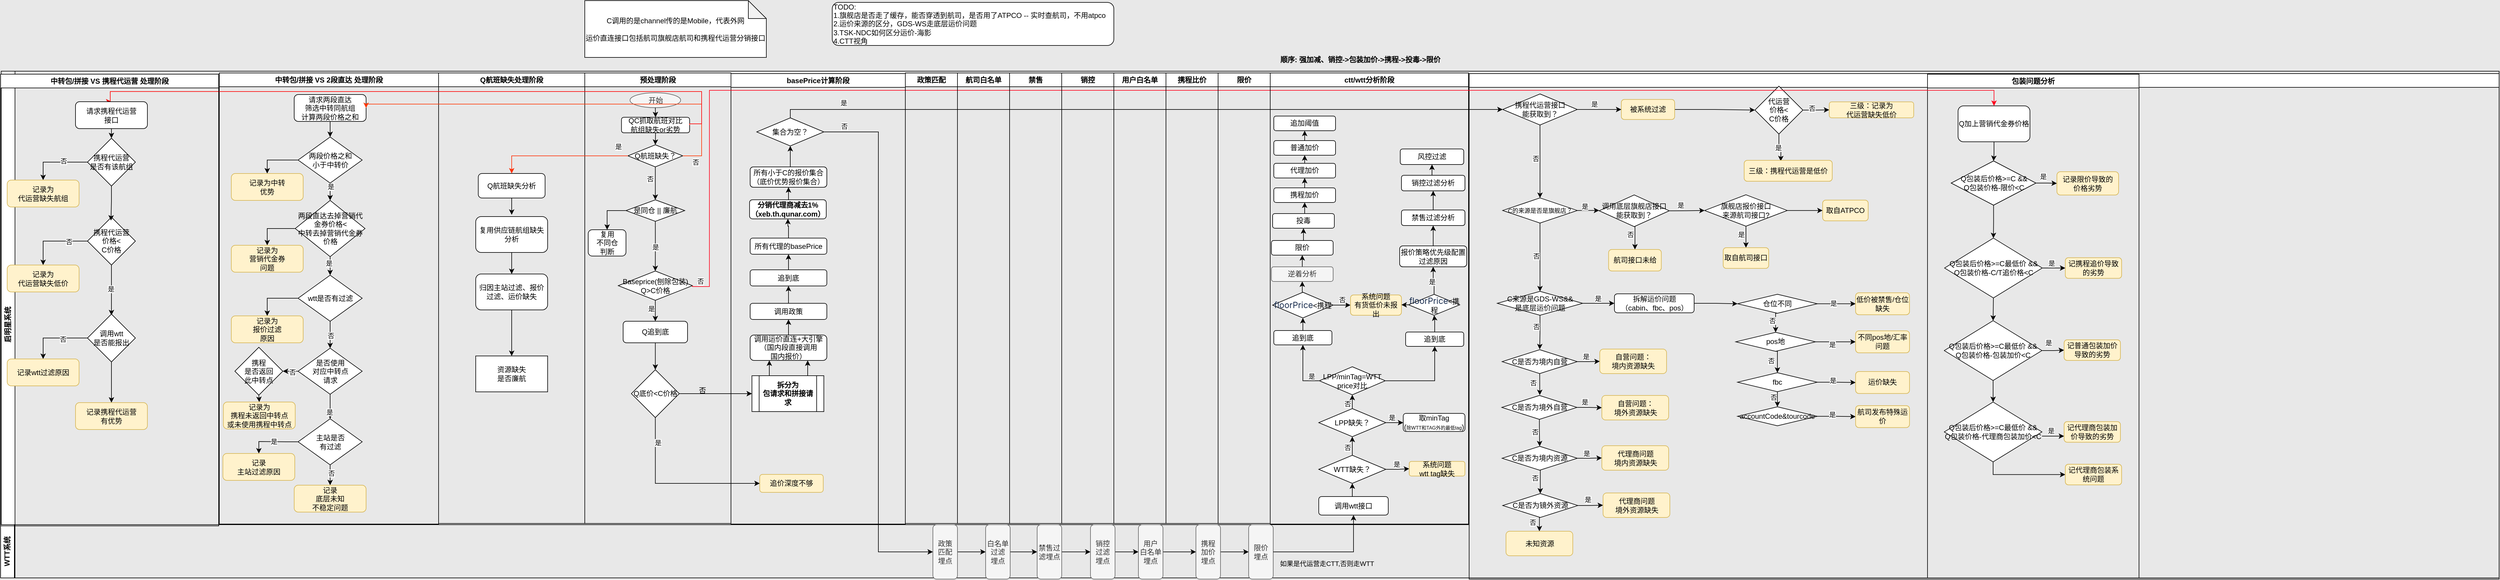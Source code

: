 <mxfile version="24.2.5" type="github" pages="2">
  <diagram name="第 1 页" id="u_vAOpGsMa_A65YqHHI3">
    <mxGraphModel dx="5885" dy="-3292" grid="0" gridSize="10" guides="1" tooltips="1" connect="1" arrows="1" fold="1" page="0" pageScale="1" pageWidth="827" pageHeight="1169" background="#e8e8e8" math="0" shadow="0">
      <root>
        <mxCell id="0" />
        <mxCell id="1" parent="0" />
        <mxCell id="nK9u0oX0gmOxHQUqsbgI-50" value="缺货分析阶段" style="swimlane;whiteSpace=wrap;html=1;startSize=23;" parent="1" vertex="1">
          <mxGeometry x="-1599" y="4276" width="1719" height="845" as="geometry" />
        </mxCell>
        <mxCell id="D_FfMdJ6p0i8hThaexkr-1" value="启明星系统" style="swimlane;horizontal=0;whiteSpace=wrap;html=1;" parent="nK9u0oX0gmOxHQUqsbgI-50" vertex="1">
          <mxGeometry x="-2450" y="-4" width="4169" height="847" as="geometry" />
        </mxCell>
        <mxCell id="CMpfSC7A6ncqSUkJLKif-147" value="代理商问题&lt;br&gt;境内资源缺失" style="rounded=1;whiteSpace=wrap;html=1;fillColor=#fff2cc;strokeColor=#d6b656;" parent="D_FfMdJ6p0i8hThaexkr-1" vertex="1">
          <mxGeometry x="2671.5" y="626" width="111.5" height="41" as="geometry" />
        </mxCell>
        <mxCell id="OtwuBgD6VVIhVlA_5guh-4" style="edgeStyle=orthogonalEdgeStyle;rounded=0;orthogonalLoop=1;jettySize=auto;html=1;exitX=0.5;exitY=1;exitDx=0;exitDy=0;entryX=0.5;entryY=0;entryDx=0;entryDy=0;" parent="D_FfMdJ6p0i8hThaexkr-1" source="f9QR-6WSmLVrbqDejWmz-2" target="f9QR-6WSmLVrbqDejWmz-13" edge="1">
          <mxGeometry relative="1" as="geometry" />
        </mxCell>
        <mxCell id="OtwuBgD6VVIhVlA_5guh-5" value="否" style="edgeLabel;html=1;align=center;verticalAlign=middle;resizable=0;points=[];" parent="OtwuBgD6VVIhVlA_5guh-4" vertex="1" connectable="0">
          <mxGeometry x="-0.33" relative="1" as="geometry">
            <mxPoint x="-8" y="1" as="offset" />
          </mxGeometry>
        </mxCell>
        <mxCell id="f9QR-6WSmLVrbqDejWmz-2" value="&lt;div&gt;&lt;font style=&quot;font-size: 12px;&quot;&gt;调用底层旗舰店接口&lt;br&gt;能获取到？&lt;/font&gt;&lt;br&gt;&lt;/div&gt;" style="rhombus;whiteSpace=wrap;html=1;" parent="D_FfMdJ6p0i8hThaexkr-1" vertex="1">
          <mxGeometry x="2667" y="206.83" width="117" height="53" as="geometry" />
        </mxCell>
        <mxCell id="OtwuBgD6VVIhVlA_5guh-2" value="" style="edgeStyle=orthogonalEdgeStyle;rounded=0;orthogonalLoop=1;jettySize=auto;html=1;" parent="D_FfMdJ6p0i8hThaexkr-1" source="f9QR-6WSmLVrbqDejWmz-3" target="OtwuBgD6VVIhVlA_5guh-1" edge="1">
          <mxGeometry relative="1" as="geometry" />
        </mxCell>
        <mxCell id="OtwuBgD6VVIhVlA_5guh-3" value="是" style="edgeLabel;html=1;align=center;verticalAlign=middle;resizable=0;points=[];" parent="OtwuBgD6VVIhVlA_5guh-2" vertex="1" connectable="0">
          <mxGeometry x="-0.11" y="1" relative="1" as="geometry">
            <mxPoint x="-9" y="-6" as="offset" />
          </mxGeometry>
        </mxCell>
        <mxCell id="OtwuBgD6VVIhVlA_5guh-9" style="edgeStyle=orthogonalEdgeStyle;rounded=0;orthogonalLoop=1;jettySize=auto;html=1;exitX=1;exitY=0.5;exitDx=0;exitDy=0;entryX=0;entryY=0.5;entryDx=0;entryDy=0;" parent="D_FfMdJ6p0i8hThaexkr-1" source="f9QR-6WSmLVrbqDejWmz-3" target="OtwuBgD6VVIhVlA_5guh-8" edge="1">
          <mxGeometry relative="1" as="geometry" />
        </mxCell>
        <mxCell id="f9QR-6WSmLVrbqDejWmz-3" value="旗舰店报价接口&lt;br&gt;来源航司接口?" style="rhombus;whiteSpace=wrap;html=1;" parent="D_FfMdJ6p0i8hThaexkr-1" vertex="1">
          <mxGeometry x="2843" y="206.56" width="138" height="52.54" as="geometry" />
        </mxCell>
        <mxCell id="f9QR-6WSmLVrbqDejWmz-4" style="edgeStyle=orthogonalEdgeStyle;rounded=0;orthogonalLoop=1;jettySize=auto;html=1;exitX=1;exitY=0.5;exitDx=0;exitDy=0;entryX=0;entryY=0.5;entryDx=0;entryDy=0;" parent="D_FfMdJ6p0i8hThaexkr-1" source="f9QR-6WSmLVrbqDejWmz-2" target="f9QR-6WSmLVrbqDejWmz-3" edge="1">
          <mxGeometry relative="1" as="geometry" />
        </mxCell>
        <mxCell id="f9QR-6WSmLVrbqDejWmz-5" value="是" style="edgeLabel;html=1;align=center;verticalAlign=middle;resizable=0;points=[];" parent="f9QR-6WSmLVrbqDejWmz-4" vertex="1" connectable="0">
          <mxGeometry x="-0.326" y="-2" relative="1" as="geometry">
            <mxPoint x="-1" y="-12" as="offset" />
          </mxGeometry>
        </mxCell>
        <mxCell id="CMpfSC7A6ncqSUkJLKif-157" value="自营问题：&lt;br&gt;境内资源缺失" style="rounded=1;whiteSpace=wrap;html=1;fillColor=#fff2cc;strokeColor=#d6b656;" parent="D_FfMdJ6p0i8hThaexkr-1" vertex="1">
          <mxGeometry x="2668" y="464.5" width="111.5" height="41" as="geometry" />
        </mxCell>
        <mxCell id="f9QR-6WSmLVrbqDejWmz-12" style="edgeStyle=orthogonalEdgeStyle;rounded=0;orthogonalLoop=1;jettySize=auto;html=1;exitX=1;exitY=0.5;exitDx=0;exitDy=0;entryX=0;entryY=0.5;entryDx=0;entryDy=0;" parent="D_FfMdJ6p0i8hThaexkr-1" source="f9QR-6WSmLVrbqDejWmz-8" target="f9QR-6WSmLVrbqDejWmz-2" edge="1">
          <mxGeometry relative="1" as="geometry" />
        </mxCell>
        <mxCell id="f9QR-6WSmLVrbqDejWmz-16" value="是" style="edgeLabel;html=1;align=center;verticalAlign=middle;resizable=0;points=[];" parent="f9QR-6WSmLVrbqDejWmz-12" vertex="1" connectable="0">
          <mxGeometry x="-0.435" y="-1" relative="1" as="geometry">
            <mxPoint x="2" y="-8" as="offset" />
          </mxGeometry>
        </mxCell>
        <mxCell id="f9QR-6WSmLVrbqDejWmz-21" style="edgeStyle=orthogonalEdgeStyle;rounded=0;orthogonalLoop=1;jettySize=auto;html=1;exitX=0.5;exitY=1;exitDx=0;exitDy=0;entryX=0.5;entryY=0;entryDx=0;entryDy=0;" parent="D_FfMdJ6p0i8hThaexkr-1" source="f9QR-6WSmLVrbqDejWmz-8" target="f9QR-6WSmLVrbqDejWmz-18" edge="1">
          <mxGeometry relative="1" as="geometry" />
        </mxCell>
        <mxCell id="f9QR-6WSmLVrbqDejWmz-25" value="否" style="edgeLabel;html=1;align=center;verticalAlign=middle;resizable=0;points=[];" parent="f9QR-6WSmLVrbqDejWmz-21" vertex="1" connectable="0">
          <mxGeometry x="0.026" y="-1" relative="1" as="geometry">
            <mxPoint x="-6" y="-4" as="offset" />
          </mxGeometry>
        </mxCell>
        <mxCell id="f9QR-6WSmLVrbqDejWmz-8" value="&lt;font style=&quot;font-size: 10px;&quot;&gt;C的来源是否是旗舰店？&lt;/font&gt;" style="rhombus;whiteSpace=wrap;html=1;" parent="D_FfMdJ6p0i8hThaexkr-1" vertex="1">
          <mxGeometry x="2506" y="211.83" width="124.5" height="42" as="geometry" />
        </mxCell>
        <mxCell id="f9QR-6WSmLVrbqDejWmz-13" value="航司接口未给" style="rounded=1;whiteSpace=wrap;html=1;fillColor=#fff2cc;strokeColor=#d6b656;" parent="D_FfMdJ6p0i8hThaexkr-1" vertex="1">
          <mxGeometry x="2682.75" y="298" width="88" height="36" as="geometry" />
        </mxCell>
        <mxCell id="vpQr9YRG5N6dITmPgZd--5" style="edgeStyle=orthogonalEdgeStyle;rounded=0;orthogonalLoop=1;jettySize=auto;html=1;exitX=1;exitY=0.5;exitDx=0;exitDy=0;entryX=0;entryY=0.5;entryDx=0;entryDy=0;" parent="D_FfMdJ6p0i8hThaexkr-1" source="f9QR-6WSmLVrbqDejWmz-17" target="vpQr9YRG5N6dITmPgZd--3" edge="1">
          <mxGeometry relative="1" as="geometry" />
        </mxCell>
        <mxCell id="f9QR-6WSmLVrbqDejWmz-17" value="拆解运价问题&lt;div&gt;（cabin、fbc、pos）&lt;/div&gt;" style="rounded=1;whiteSpace=wrap;html=1;" parent="D_FfMdJ6p0i8hThaexkr-1" vertex="1">
          <mxGeometry x="2692.5" y="372.12" width="133" height="31.75" as="geometry" />
        </mxCell>
        <mxCell id="f9QR-6WSmLVrbqDejWmz-22" style="edgeStyle=orthogonalEdgeStyle;rounded=0;orthogonalLoop=1;jettySize=auto;html=1;exitX=1;exitY=0.5;exitDx=0;exitDy=0;entryX=0;entryY=0.5;entryDx=0;entryDy=0;" parent="D_FfMdJ6p0i8hThaexkr-1" source="f9QR-6WSmLVrbqDejWmz-18" target="f9QR-6WSmLVrbqDejWmz-17" edge="1">
          <mxGeometry relative="1" as="geometry" />
        </mxCell>
        <mxCell id="f9QR-6WSmLVrbqDejWmz-24" value="是" style="edgeLabel;html=1;align=center;verticalAlign=middle;resizable=0;points=[];" parent="f9QR-6WSmLVrbqDejWmz-22" vertex="1" connectable="0">
          <mxGeometry x="0.088" y="1" relative="1" as="geometry">
            <mxPoint x="-4" y="-7" as="offset" />
          </mxGeometry>
        </mxCell>
        <mxCell id="f9QR-6WSmLVrbqDejWmz-18" value="&lt;font style=&quot;font-size: 12px;&quot;&gt;C来源是GDS-WS&amp;amp;&amp;amp;&lt;br&gt;是底层运价问题&lt;/font&gt;" style="rhombus;whiteSpace=wrap;html=1;" parent="D_FfMdJ6p0i8hThaexkr-1" vertex="1">
          <mxGeometry x="2497" y="368" width="142.5" height="40" as="geometry" />
        </mxCell>
        <mxCell id="f9QR-6WSmLVrbqDejWmz-90" style="edgeStyle=orthogonalEdgeStyle;rounded=0;orthogonalLoop=1;jettySize=auto;html=1;exitX=1;exitY=0.5;exitDx=0;exitDy=0;" parent="D_FfMdJ6p0i8hThaexkr-1" source="f9QR-6WSmLVrbqDejWmz-26" target="CMpfSC7A6ncqSUkJLKif-157" edge="1">
          <mxGeometry relative="1" as="geometry" />
        </mxCell>
        <mxCell id="vpQr9YRG5N6dITmPgZd--235" value="是" style="edgeLabel;html=1;align=center;verticalAlign=middle;resizable=0;points=[];" parent="f9QR-6WSmLVrbqDejWmz-90" vertex="1" connectable="0">
          <mxGeometry x="-0.088" y="-1" relative="1" as="geometry">
            <mxPoint x="-3" y="-10" as="offset" />
          </mxGeometry>
        </mxCell>
        <mxCell id="gYw8QYNfrPtdeLAQ9RjX-3" style="edgeStyle=orthogonalEdgeStyle;rounded=0;orthogonalLoop=1;jettySize=auto;html=1;exitX=0.5;exitY=1;exitDx=0;exitDy=0;" parent="D_FfMdJ6p0i8hThaexkr-1" source="f9QR-6WSmLVrbqDejWmz-26" edge="1">
          <mxGeometry relative="1" as="geometry">
            <mxPoint x="2567.905" y="541.34" as="targetPoint" />
          </mxGeometry>
        </mxCell>
        <mxCell id="gYw8QYNfrPtdeLAQ9RjX-4" value="否" style="edgeLabel;html=1;align=center;verticalAlign=middle;resizable=0;points=[];" parent="gYw8QYNfrPtdeLAQ9RjX-3" vertex="1" connectable="0">
          <mxGeometry x="-0.013" y="-1" relative="1" as="geometry">
            <mxPoint x="-10" y="-2" as="offset" />
          </mxGeometry>
        </mxCell>
        <mxCell id="f9QR-6WSmLVrbqDejWmz-26" value="&lt;font style=&quot;font-size: 12px;&quot;&gt;C是否为境内自营&lt;/font&gt;" style="rhombus;whiteSpace=wrap;html=1;" parent="D_FfMdJ6p0i8hThaexkr-1" vertex="1">
          <mxGeometry x="2505" y="465.5" width="125.5" height="40" as="geometry" />
        </mxCell>
        <mxCell id="f9QR-6WSmLVrbqDejWmz-29" style="edgeStyle=orthogonalEdgeStyle;rounded=0;orthogonalLoop=1;jettySize=auto;html=1;exitX=0.5;exitY=1;exitDx=0;exitDy=0;entryX=0.5;entryY=-0.016;entryDx=0;entryDy=0;entryPerimeter=0;" parent="D_FfMdJ6p0i8hThaexkr-1" source="f9QR-6WSmLVrbqDejWmz-18" target="f9QR-6WSmLVrbqDejWmz-26" edge="1">
          <mxGeometry relative="1" as="geometry" />
        </mxCell>
        <mxCell id="f9QR-6WSmLVrbqDejWmz-30" value="否" style="edgeLabel;html=1;align=center;verticalAlign=middle;resizable=0;points=[];" parent="f9QR-6WSmLVrbqDejWmz-29" vertex="1" connectable="0">
          <mxGeometry x="-0.411" relative="1" as="geometry">
            <mxPoint x="-7" y="2" as="offset" />
          </mxGeometry>
        </mxCell>
        <mxCell id="vpQr9YRG5N6dITmPgZd--232" style="edgeStyle=orthogonalEdgeStyle;rounded=0;orthogonalLoop=1;jettySize=auto;html=1;exitX=0.5;exitY=1;exitDx=0;exitDy=0;" parent="D_FfMdJ6p0i8hThaexkr-1" source="Fc1ScWfCSrpP2nkaMIbw-38" target="f9QR-6WSmLVrbqDejWmz-8" edge="1">
          <mxGeometry relative="1" as="geometry" />
        </mxCell>
        <mxCell id="Iv15Mxh7qC2-J95HKQWK-1" value="否" style="edgeLabel;html=1;align=center;verticalAlign=middle;resizable=0;points=[];" parent="vpQr9YRG5N6dITmPgZd--232" vertex="1" connectable="0">
          <mxGeometry x="-0.108" relative="1" as="geometry">
            <mxPoint x="-8" y="1" as="offset" />
          </mxGeometry>
        </mxCell>
        <mxCell id="Fc1ScWfCSrpP2nkaMIbw-38" value="&lt;font style=&quot;font-size: 12px;&quot;&gt;&lt;font style=&quot;&quot;&gt;携程代运营接口&lt;br&gt;&lt;/font&gt;&lt;font style=&quot;&quot;&gt;能获取到？&lt;/font&gt;&lt;/font&gt;" style="rhombus;whiteSpace=wrap;html=1;" parent="D_FfMdJ6p0i8hThaexkr-1" vertex="1">
          <mxGeometry x="2506" y="38" width="124.5" height="52" as="geometry" />
        </mxCell>
        <mxCell id="csmRU1v5mNoPCmEhH9a8-119" style="edgeStyle=orthogonalEdgeStyle;rounded=0;orthogonalLoop=1;jettySize=auto;html=1;" parent="D_FfMdJ6p0i8hThaexkr-1" source="CMpfSC7A6ncqSUkJLKif-66" target="csmRU1v5mNoPCmEhH9a8-93" edge="1">
          <mxGeometry relative="1" as="geometry" />
        </mxCell>
        <mxCell id="CMpfSC7A6ncqSUkJLKif-66" value="被系统过滤" style="rounded=1;whiteSpace=wrap;html=1;fillColor=#fff2cc;strokeColor=#d6b656;" parent="D_FfMdJ6p0i8hThaexkr-1" vertex="1">
          <mxGeometry x="2704" y="47.25" width="89" height="33.5" as="geometry" />
        </mxCell>
        <mxCell id="CMpfSC7A6ncqSUkJLKif-67" style="edgeStyle=orthogonalEdgeStyle;rounded=0;orthogonalLoop=1;jettySize=auto;html=1;exitX=1;exitY=0.5;exitDx=0;exitDy=0;entryX=0;entryY=0.5;entryDx=0;entryDy=0;" parent="D_FfMdJ6p0i8hThaexkr-1" source="Fc1ScWfCSrpP2nkaMIbw-38" target="CMpfSC7A6ncqSUkJLKif-66" edge="1">
          <mxGeometry relative="1" as="geometry" />
        </mxCell>
        <mxCell id="CMpfSC7A6ncqSUkJLKif-68" value="是" style="edgeLabel;html=1;align=center;verticalAlign=middle;resizable=0;points=[];" parent="CMpfSC7A6ncqSUkJLKif-67" vertex="1" connectable="0">
          <mxGeometry x="-0.326" y="-2" relative="1" as="geometry">
            <mxPoint x="3" y="-11" as="offset" />
          </mxGeometry>
        </mxCell>
        <mxCell id="f9QR-6WSmLVrbqDejWmz-34" style="edgeStyle=orthogonalEdgeStyle;rounded=0;orthogonalLoop=1;jettySize=auto;html=1;exitX=0.5;exitY=1;exitDx=0;exitDy=0;entryX=0.5;entryY=0;entryDx=0;entryDy=0;" parent="D_FfMdJ6p0i8hThaexkr-1" source="f9QR-6WSmLVrbqDejWmz-31" target="f9QR-6WSmLVrbqDejWmz-33" edge="1">
          <mxGeometry relative="1" as="geometry">
            <Array as="points">
              <mxPoint x="2568.5" y="666.5" />
            </Array>
          </mxGeometry>
        </mxCell>
        <mxCell id="vpQr9YRG5N6dITmPgZd--239" value="否" style="edgeLabel;html=1;align=center;verticalAlign=middle;resizable=0;points=[];" parent="f9QR-6WSmLVrbqDejWmz-34" vertex="1" connectable="0">
          <mxGeometry x="-0.104" relative="1" as="geometry">
            <mxPoint x="-9" y="-4" as="offset" />
          </mxGeometry>
        </mxCell>
        <mxCell id="f9QR-6WSmLVrbqDejWmz-91" style="edgeStyle=orthogonalEdgeStyle;rounded=0;orthogonalLoop=1;jettySize=auto;html=1;exitX=1;exitY=0.5;exitDx=0;exitDy=0;entryX=0;entryY=0.5;entryDx=0;entryDy=0;" parent="D_FfMdJ6p0i8hThaexkr-1" source="f9QR-6WSmLVrbqDejWmz-31" target="CMpfSC7A6ncqSUkJLKif-147" edge="1">
          <mxGeometry relative="1" as="geometry" />
        </mxCell>
        <mxCell id="vpQr9YRG5N6dITmPgZd--238" value="是" style="edgeLabel;html=1;align=center;verticalAlign=middle;resizable=0;points=[];" parent="f9QR-6WSmLVrbqDejWmz-91" vertex="1" connectable="0">
          <mxGeometry x="-0.276" relative="1" as="geometry">
            <mxPoint y="-8" as="offset" />
          </mxGeometry>
        </mxCell>
        <mxCell id="f9QR-6WSmLVrbqDejWmz-31" value="&lt;font style=&quot;font-size: 12px;&quot;&gt;C是否为境内资源&lt;/font&gt;" style="rhombus;whiteSpace=wrap;html=1;" parent="D_FfMdJ6p0i8hThaexkr-1" vertex="1">
          <mxGeometry x="2505" y="627" width="125.5" height="40" as="geometry" />
        </mxCell>
        <mxCell id="f9QR-6WSmLVrbqDejWmz-92" style="edgeStyle=orthogonalEdgeStyle;rounded=0;orthogonalLoop=1;jettySize=auto;html=1;exitX=1;exitY=0.5;exitDx=0;exitDy=0;entryX=0;entryY=0.5;entryDx=0;entryDy=0;" parent="D_FfMdJ6p0i8hThaexkr-1" source="f9QR-6WSmLVrbqDejWmz-33" target="f9QR-6WSmLVrbqDejWmz-89" edge="1">
          <mxGeometry relative="1" as="geometry">
            <Array as="points">
              <mxPoint x="2651.5" y="726.5" />
            </Array>
          </mxGeometry>
        </mxCell>
        <mxCell id="vpQr9YRG5N6dITmPgZd--240" value="是" style="edgeLabel;html=1;align=center;verticalAlign=middle;resizable=0;points=[];" parent="f9QR-6WSmLVrbqDejWmz-92" vertex="1" connectable="0">
          <mxGeometry x="-0.099" y="1" relative="1" as="geometry">
            <mxPoint x="-3" y="-9" as="offset" />
          </mxGeometry>
        </mxCell>
        <mxCell id="f9QR-6WSmLVrbqDejWmz-93" style="edgeStyle=orthogonalEdgeStyle;rounded=0;orthogonalLoop=1;jettySize=auto;html=1;exitX=0.5;exitY=1;exitDx=0;exitDy=0;entryX=0.5;entryY=0;entryDx=0;entryDy=0;" parent="D_FfMdJ6p0i8hThaexkr-1" source="f9QR-6WSmLVrbqDejWmz-33" target="f9QR-6WSmLVrbqDejWmz-88" edge="1">
          <mxGeometry relative="1" as="geometry" />
        </mxCell>
        <mxCell id="vpQr9YRG5N6dITmPgZd--241" value="否" style="edgeLabel;html=1;align=center;verticalAlign=middle;resizable=0;points=[];" parent="f9QR-6WSmLVrbqDejWmz-93" vertex="1" connectable="0">
          <mxGeometry x="-0.34" y="-1" relative="1" as="geometry">
            <mxPoint x="-11" y="1" as="offset" />
          </mxGeometry>
        </mxCell>
        <mxCell id="f9QR-6WSmLVrbqDejWmz-33" value="&lt;font style=&quot;font-size: 12px;&quot;&gt;C是否为镜外资源&lt;/font&gt;" style="rhombus;whiteSpace=wrap;html=1;" parent="D_FfMdJ6p0i8hThaexkr-1" vertex="1">
          <mxGeometry x="2506" y="706" width="125.5" height="40" as="geometry" />
        </mxCell>
        <mxCell id="f9QR-6WSmLVrbqDejWmz-88" value="未知资源" style="rounded=1;whiteSpace=wrap;html=1;fillColor=#fff2cc;strokeColor=#d6b656;" parent="D_FfMdJ6p0i8hThaexkr-1" vertex="1">
          <mxGeometry x="2511.5" y="769" width="111.5" height="41" as="geometry" />
        </mxCell>
        <mxCell id="f9QR-6WSmLVrbqDejWmz-89" value="代理商问题&lt;br&gt;境外资源缺失" style="rounded=1;whiteSpace=wrap;html=1;fillColor=#fff2cc;strokeColor=#d6b656;" parent="D_FfMdJ6p0i8hThaexkr-1" vertex="1">
          <mxGeometry x="2673.5" y="705" width="111.5" height="41" as="geometry" />
        </mxCell>
        <mxCell id="csmRU1v5mNoPCmEhH9a8-73" value="&lt;b&gt;分销代理商减去1%（xeb.th.qunar.com）&lt;/b&gt;" style="rounded=1;whiteSpace=wrap;html=1;" parent="D_FfMdJ6p0i8hThaexkr-1" vertex="1">
          <mxGeometry x="1249" y="214.83" width="128" height="32" as="geometry" />
        </mxCell>
        <mxCell id="csmRU1v5mNoPCmEhH9a8-91" style="edgeStyle=orthogonalEdgeStyle;rounded=0;orthogonalLoop=1;jettySize=auto;html=1;exitX=0.5;exitY=1;exitDx=0;exitDy=0;entryX=0.5;entryY=0;entryDx=0;entryDy=0;" parent="D_FfMdJ6p0i8hThaexkr-1" source="csmRU1v5mNoPCmEhH9a8-93" edge="1">
          <mxGeometry relative="1" as="geometry">
            <mxPoint x="2970" y="150.46" as="targetPoint" />
          </mxGeometry>
        </mxCell>
        <mxCell id="csmRU1v5mNoPCmEhH9a8-92" value="是" style="edgeLabel;html=1;align=center;verticalAlign=middle;resizable=0;points=[];" parent="csmRU1v5mNoPCmEhH9a8-91" vertex="1" connectable="0">
          <mxGeometry x="-0.071" y="-1" relative="1" as="geometry">
            <mxPoint as="offset" />
          </mxGeometry>
        </mxCell>
        <mxCell id="csmRU1v5mNoPCmEhH9a8-118" style="edgeStyle=orthogonalEdgeStyle;rounded=0;orthogonalLoop=1;jettySize=auto;html=1;exitX=1;exitY=0.5;exitDx=0;exitDy=0;entryX=0;entryY=0.5;entryDx=0;entryDy=0;" parent="D_FfMdJ6p0i8hThaexkr-1" source="csmRU1v5mNoPCmEhH9a8-93" target="csmRU1v5mNoPCmEhH9a8-94" edge="1">
          <mxGeometry relative="1" as="geometry" />
        </mxCell>
        <mxCell id="csmRU1v5mNoPCmEhH9a8-120" value="否" style="edgeLabel;html=1;align=center;verticalAlign=middle;resizable=0;points=[];" parent="csmRU1v5mNoPCmEhH9a8-118" vertex="1" connectable="0">
          <mxGeometry x="-0.338" y="3" relative="1" as="geometry">
            <mxPoint as="offset" />
          </mxGeometry>
        </mxCell>
        <mxCell id="csmRU1v5mNoPCmEhH9a8-93" value="代运营&lt;br&gt;价格&amp;lt;&lt;br&gt;C价格" style="rhombus;whiteSpace=wrap;html=1;" parent="D_FfMdJ6p0i8hThaexkr-1" vertex="1">
          <mxGeometry x="2927" y="25" width="80" height="80" as="geometry" />
        </mxCell>
        <mxCell id="csmRU1v5mNoPCmEhH9a8-94" value="三级：记录为&lt;br&gt;代运营缺失低价" style="rounded=1;whiteSpace=wrap;html=1;fillColor=#fff2cc;strokeColor=#d6b656;" parent="D_FfMdJ6p0i8hThaexkr-1" vertex="1">
          <mxGeometry x="3051" y="51.25" width="141" height="26.75" as="geometry" />
        </mxCell>
        <mxCell id="csmRU1v5mNoPCmEhH9a8-100" value="三级：携程代运营是低价" style="rounded=1;whiteSpace=wrap;html=1;fillColor=#fff2cc;strokeColor=#d6b656;" parent="D_FfMdJ6p0i8hThaexkr-1" vertex="1">
          <mxGeometry x="2909" y="149" width="147" height="35" as="geometry" />
        </mxCell>
        <mxCell id="nK9u0oX0gmOxHQUqsbgI-34" value="包装问题分析" style="swimlane;whiteSpace=wrap;html=1;startSize=23;" parent="D_FfMdJ6p0i8hThaexkr-1" vertex="1">
          <mxGeometry x="3215" y="5" width="353" height="842" as="geometry" />
        </mxCell>
        <mxCell id="nK9u0oX0gmOxHQUqsbgI-41" style="edgeStyle=orthogonalEdgeStyle;rounded=0;orthogonalLoop=1;jettySize=auto;html=1;exitX=1;exitY=0.5;exitDx=0;exitDy=0;" parent="nK9u0oX0gmOxHQUqsbgI-34" source="nK9u0oX0gmOxHQUqsbgI-43" target="nK9u0oX0gmOxHQUqsbgI-44" edge="1">
          <mxGeometry relative="1" as="geometry" />
        </mxCell>
        <mxCell id="CMpfSC7A6ncqSUkJLKif-99" value="是" style="edgeLabel;html=1;align=center;verticalAlign=middle;resizable=0;points=[];" parent="nK9u0oX0gmOxHQUqsbgI-41" vertex="1" connectable="0">
          <mxGeometry x="-0.193" y="2" relative="1" as="geometry">
            <mxPoint x="-3" y="-9" as="offset" />
          </mxGeometry>
        </mxCell>
        <mxCell id="nK9u0oX0gmOxHQUqsbgI-42" style="edgeStyle=orthogonalEdgeStyle;rounded=0;orthogonalLoop=1;jettySize=auto;html=1;exitX=0.5;exitY=1;exitDx=0;exitDy=0;" parent="nK9u0oX0gmOxHQUqsbgI-34" source="nK9u0oX0gmOxHQUqsbgI-43" target="nK9u0oX0gmOxHQUqsbgI-47" edge="1">
          <mxGeometry relative="1" as="geometry" />
        </mxCell>
        <mxCell id="nK9u0oX0gmOxHQUqsbgI-43" value="Q包装后价格&amp;gt;=C &amp;amp;&amp;amp;&lt;br&gt;Q包装价格-限价&amp;lt;C" style="rhombus;whiteSpace=wrap;html=1;" parent="nK9u0oX0gmOxHQUqsbgI-34" vertex="1">
          <mxGeometry x="39.5" y="145" width="141.5" height="74" as="geometry" />
        </mxCell>
        <mxCell id="nK9u0oX0gmOxHQUqsbgI-44" value="记录限价导致的&lt;br&gt;价格劣势" style="rounded=1;whiteSpace=wrap;html=1;fillColor=#fff2cc;strokeColor=#d6b656;" parent="nK9u0oX0gmOxHQUqsbgI-34" vertex="1">
          <mxGeometry x="216" y="163" width="103" height="39" as="geometry" />
        </mxCell>
        <mxCell id="nK9u0oX0gmOxHQUqsbgI-45" value="记携程追价导致&lt;br&gt;的劣势" style="rounded=1;whiteSpace=wrap;html=1;fillColor=#fff2cc;strokeColor=#d6b656;" parent="nK9u0oX0gmOxHQUqsbgI-34" vertex="1">
          <mxGeometry x="230" y="306.75" width="94" height="34.5" as="geometry" />
        </mxCell>
        <mxCell id="CMpfSC7A6ncqSUkJLKif-97" style="edgeStyle=orthogonalEdgeStyle;rounded=0;orthogonalLoop=1;jettySize=auto;html=1;exitX=1;exitY=0.5;exitDx=0;exitDy=0;entryX=0;entryY=0.5;entryDx=0;entryDy=0;" parent="nK9u0oX0gmOxHQUqsbgI-34" source="nK9u0oX0gmOxHQUqsbgI-47" target="nK9u0oX0gmOxHQUqsbgI-45" edge="1">
          <mxGeometry relative="1" as="geometry" />
        </mxCell>
        <mxCell id="CMpfSC7A6ncqSUkJLKif-100" value="是" style="edgeLabel;html=1;align=center;verticalAlign=middle;resizable=0;points=[];" parent="CMpfSC7A6ncqSUkJLKif-97" vertex="1" connectable="0">
          <mxGeometry x="-0.209" y="1" relative="1" as="geometry">
            <mxPoint y="-7" as="offset" />
          </mxGeometry>
        </mxCell>
        <mxCell id="CMpfSC7A6ncqSUkJLKif-104" style="edgeStyle=orthogonalEdgeStyle;rounded=0;orthogonalLoop=1;jettySize=auto;html=1;exitX=0.5;exitY=1;exitDx=0;exitDy=0;entryX=0.5;entryY=0;entryDx=0;entryDy=0;" parent="nK9u0oX0gmOxHQUqsbgI-34" source="nK9u0oX0gmOxHQUqsbgI-47" target="CMpfSC7A6ncqSUkJLKif-101" edge="1">
          <mxGeometry relative="1" as="geometry" />
        </mxCell>
        <mxCell id="nK9u0oX0gmOxHQUqsbgI-47" value="Q包装后价格&amp;gt;=C最低价 &amp;amp;&amp;amp;&lt;br&gt;Q包装价格-C/T追价格&amp;lt;C" style="rhombus;whiteSpace=wrap;html=1;" parent="nK9u0oX0gmOxHQUqsbgI-34" vertex="1">
          <mxGeometry x="28.5" y="274" width="163" height="100" as="geometry" />
        </mxCell>
        <mxCell id="CMpfSC7A6ncqSUkJLKif-103" style="edgeStyle=orthogonalEdgeStyle;rounded=0;orthogonalLoop=1;jettySize=auto;html=1;exitX=1;exitY=0.5;exitDx=0;exitDy=0;" parent="nK9u0oX0gmOxHQUqsbgI-34" source="CMpfSC7A6ncqSUkJLKif-101" target="CMpfSC7A6ncqSUkJLKif-102" edge="1">
          <mxGeometry relative="1" as="geometry" />
        </mxCell>
        <mxCell id="CMpfSC7A6ncqSUkJLKif-109" style="edgeStyle=orthogonalEdgeStyle;rounded=0;orthogonalLoop=1;jettySize=auto;html=1;exitX=0.5;exitY=1;exitDx=0;exitDy=0;entryX=0.5;entryY=0;entryDx=0;entryDy=0;" parent="nK9u0oX0gmOxHQUqsbgI-34" source="CMpfSC7A6ncqSUkJLKif-101" target="CMpfSC7A6ncqSUkJLKif-105" edge="1">
          <mxGeometry relative="1" as="geometry" />
        </mxCell>
        <mxCell id="CMpfSC7A6ncqSUkJLKif-101" value="Q包装后价格&amp;gt;=C最低价 &amp;amp;&amp;amp;&lt;br&gt;Q包装价格-包装加价&amp;lt;C" style="rhombus;whiteSpace=wrap;html=1;" parent="nK9u0oX0gmOxHQUqsbgI-34" vertex="1">
          <mxGeometry x="28" y="412" width="163" height="100" as="geometry" />
        </mxCell>
        <mxCell id="CMpfSC7A6ncqSUkJLKif-102" value="记普通包装加价导致的劣势" style="rounded=1;whiteSpace=wrap;html=1;fillColor=#fff2cc;strokeColor=#d6b656;" parent="nK9u0oX0gmOxHQUqsbgI-34" vertex="1">
          <mxGeometry x="228" y="444" width="94" height="34.5" as="geometry" />
        </mxCell>
        <mxCell id="CMpfSC7A6ncqSUkJLKif-107" style="edgeStyle=orthogonalEdgeStyle;rounded=0;orthogonalLoop=1;jettySize=auto;html=1;exitX=1;exitY=0.5;exitDx=0;exitDy=0;" parent="nK9u0oX0gmOxHQUqsbgI-34" edge="1">
          <mxGeometry relative="1" as="geometry">
            <mxPoint x="191" y="605" as="sourcePoint" />
            <mxPoint x="228" y="605.067" as="targetPoint" />
          </mxGeometry>
        </mxCell>
        <mxCell id="CMpfSC7A6ncqSUkJLKif-112" value="是" style="edgeLabel;html=1;align=center;verticalAlign=middle;resizable=0;points=[];" parent="CMpfSC7A6ncqSUkJLKif-107" vertex="1" connectable="0">
          <mxGeometry x="-0.389" y="1" relative="1" as="geometry">
            <mxPoint x="3" y="-8" as="offset" />
          </mxGeometry>
        </mxCell>
        <mxCell id="CMpfSC7A6ncqSUkJLKif-115" value="是" style="edgeLabel;html=1;align=center;verticalAlign=middle;resizable=0;points=[];" parent="CMpfSC7A6ncqSUkJLKif-107" vertex="1" connectable="0">
          <mxGeometry x="-0.389" y="1" relative="1" as="geometry">
            <mxPoint x="-1" y="-155" as="offset" />
          </mxGeometry>
        </mxCell>
        <mxCell id="xsKbB9Cp7bhb-5KW6WHk-18" style="edgeStyle=orthogonalEdgeStyle;rounded=0;orthogonalLoop=1;jettySize=auto;html=1;exitX=0.5;exitY=1;exitDx=0;exitDy=0;entryX=0;entryY=0.5;entryDx=0;entryDy=0;" parent="nK9u0oX0gmOxHQUqsbgI-34" source="CMpfSC7A6ncqSUkJLKif-105" target="CMpfSC7A6ncqSUkJLKif-110" edge="1">
          <mxGeometry relative="1" as="geometry" />
        </mxCell>
        <mxCell id="CMpfSC7A6ncqSUkJLKif-105" value="Q包装后价格&amp;gt;=C最低价 &amp;amp;&amp;amp;&lt;br&gt;Q包装价格-代理商包装加价&amp;lt;C" style="rhombus;whiteSpace=wrap;html=1;" parent="nK9u0oX0gmOxHQUqsbgI-34" vertex="1">
          <mxGeometry x="28" y="548" width="163" height="100" as="geometry" />
        </mxCell>
        <mxCell id="CMpfSC7A6ncqSUkJLKif-106" value="记代理商包装加价导致的劣势" style="rounded=1;whiteSpace=wrap;html=1;fillColor=#fff2cc;strokeColor=#d6b656;" parent="nK9u0oX0gmOxHQUqsbgI-34" vertex="1">
          <mxGeometry x="228" y="580.75" width="94" height="34.5" as="geometry" />
        </mxCell>
        <mxCell id="CMpfSC7A6ncqSUkJLKif-110" value="记代理商包装系统问题" style="rounded=1;whiteSpace=wrap;html=1;fillColor=#fff2cc;strokeColor=#d6b656;" parent="nK9u0oX0gmOxHQUqsbgI-34" vertex="1">
          <mxGeometry x="230" y="652" width="94" height="34.5" as="geometry" />
        </mxCell>
        <mxCell id="xsKbB9Cp7bhb-5KW6WHk-17" style="edgeStyle=orthogonalEdgeStyle;rounded=0;orthogonalLoop=1;jettySize=auto;html=1;exitX=0.5;exitY=1;exitDx=0;exitDy=0;" parent="nK9u0oX0gmOxHQUqsbgI-34" source="xsKbB9Cp7bhb-5KW6WHk-15" target="nK9u0oX0gmOxHQUqsbgI-43" edge="1">
          <mxGeometry relative="1" as="geometry" />
        </mxCell>
        <mxCell id="xsKbB9Cp7bhb-5KW6WHk-15" value="Q加上营销代金券价格" style="rounded=1;whiteSpace=wrap;html=1;" parent="nK9u0oX0gmOxHQUqsbgI-34" vertex="1">
          <mxGeometry x="51" y="53" width="120" height="60" as="geometry" />
        </mxCell>
        <mxCell id="Fc1ScWfCSrpP2nkaMIbw-42" value="WTT系统" style="swimlane;horizontal=0;whiteSpace=wrap;html=1;" parent="D_FfMdJ6p0i8hThaexkr-1" vertex="1">
          <mxGeometry x="-1" y="758" width="2451" height="89" as="geometry" />
        </mxCell>
        <mxCell id="Fc1ScWfCSrpP2nkaMIbw-66" style="edgeStyle=orthogonalEdgeStyle;rounded=0;orthogonalLoop=1;jettySize=auto;html=1;exitX=1;exitY=0.5;exitDx=0;exitDy=0;entryX=0;entryY=0.5;entryDx=0;entryDy=0;" parent="Fc1ScWfCSrpP2nkaMIbw-42" source="Fc1ScWfCSrpP2nkaMIbw-45" target="Fc1ScWfCSrpP2nkaMIbw-47" edge="1">
          <mxGeometry relative="1" as="geometry" />
        </mxCell>
        <mxCell id="Fc1ScWfCSrpP2nkaMIbw-45" value="政策&lt;br&gt;匹配&lt;br&gt;埋点" style="rounded=1;whiteSpace=wrap;html=1;fillColor=#f5f5f5;fontColor=#333333;strokeColor=#666666;" parent="Fc1ScWfCSrpP2nkaMIbw-42" vertex="1">
          <mxGeometry x="1556" width="41" height="91" as="geometry" />
        </mxCell>
        <mxCell id="Fc1ScWfCSrpP2nkaMIbw-67" style="edgeStyle=orthogonalEdgeStyle;rounded=0;orthogonalLoop=1;jettySize=auto;html=1;exitX=1;exitY=0.5;exitDx=0;exitDy=0;entryX=0;entryY=0.5;entryDx=0;entryDy=0;" parent="Fc1ScWfCSrpP2nkaMIbw-42" source="Fc1ScWfCSrpP2nkaMIbw-47" target="Fc1ScWfCSrpP2nkaMIbw-48" edge="1">
          <mxGeometry relative="1" as="geometry" />
        </mxCell>
        <mxCell id="Fc1ScWfCSrpP2nkaMIbw-47" value="白名单过滤&lt;br&gt;埋点" style="rounded=1;whiteSpace=wrap;html=1;fillColor=#f5f5f5;fontColor=#333333;strokeColor=#666666;" parent="Fc1ScWfCSrpP2nkaMIbw-42" vertex="1">
          <mxGeometry x="1644" width="41" height="91" as="geometry" />
        </mxCell>
        <mxCell id="Fc1ScWfCSrpP2nkaMIbw-68" style="edgeStyle=orthogonalEdgeStyle;rounded=0;orthogonalLoop=1;jettySize=auto;html=1;exitX=1;exitY=0.5;exitDx=0;exitDy=0;entryX=0;entryY=0.5;entryDx=0;entryDy=0;" parent="Fc1ScWfCSrpP2nkaMIbw-42" source="Fc1ScWfCSrpP2nkaMIbw-48" target="Fc1ScWfCSrpP2nkaMIbw-49" edge="1">
          <mxGeometry relative="1" as="geometry" />
        </mxCell>
        <mxCell id="Fc1ScWfCSrpP2nkaMIbw-48" value="禁售过滤埋点" style="rounded=1;whiteSpace=wrap;html=1;fillColor=#f5f5f5;fontColor=#333333;strokeColor=#666666;" parent="Fc1ScWfCSrpP2nkaMIbw-42" vertex="1">
          <mxGeometry x="1730" width="41" height="91" as="geometry" />
        </mxCell>
        <mxCell id="Fc1ScWfCSrpP2nkaMIbw-69" style="edgeStyle=orthogonalEdgeStyle;rounded=0;orthogonalLoop=1;jettySize=auto;html=1;exitX=1;exitY=0.5;exitDx=0;exitDy=0;entryX=0;entryY=0.5;entryDx=0;entryDy=0;" parent="Fc1ScWfCSrpP2nkaMIbw-42" source="Fc1ScWfCSrpP2nkaMIbw-49" target="Fc1ScWfCSrpP2nkaMIbw-55" edge="1">
          <mxGeometry relative="1" as="geometry" />
        </mxCell>
        <mxCell id="Fc1ScWfCSrpP2nkaMIbw-49" value="销控&lt;br&gt;过滤&lt;br&gt;埋点" style="rounded=1;whiteSpace=wrap;html=1;fillColor=#f5f5f5;fontColor=#333333;strokeColor=#666666;" parent="Fc1ScWfCSrpP2nkaMIbw-42" vertex="1">
          <mxGeometry x="1819" width="41" height="91" as="geometry" />
        </mxCell>
        <mxCell id="Fc1ScWfCSrpP2nkaMIbw-70" style="edgeStyle=orthogonalEdgeStyle;rounded=0;orthogonalLoop=1;jettySize=auto;html=1;exitX=1;exitY=0.5;exitDx=0;exitDy=0;entryX=0;entryY=0.5;entryDx=0;entryDy=0;" parent="Fc1ScWfCSrpP2nkaMIbw-42" source="Fc1ScWfCSrpP2nkaMIbw-55" target="Fc1ScWfCSrpP2nkaMIbw-56" edge="1">
          <mxGeometry relative="1" as="geometry" />
        </mxCell>
        <mxCell id="Fc1ScWfCSrpP2nkaMIbw-55" value="用户&lt;br&gt;白名单&lt;br&gt;埋点" style="rounded=1;whiteSpace=wrap;html=1;fillColor=#f5f5f5;fontColor=#333333;strokeColor=#666666;" parent="Fc1ScWfCSrpP2nkaMIbw-42" vertex="1">
          <mxGeometry x="1899" width="41" height="91" as="geometry" />
        </mxCell>
        <mxCell id="Fc1ScWfCSrpP2nkaMIbw-71" style="edgeStyle=orthogonalEdgeStyle;rounded=0;orthogonalLoop=1;jettySize=auto;html=1;exitX=1;exitY=0.5;exitDx=0;exitDy=0;entryX=0;entryY=0.5;entryDx=0;entryDy=0;" parent="Fc1ScWfCSrpP2nkaMIbw-42" source="Fc1ScWfCSrpP2nkaMIbw-56" target="Fc1ScWfCSrpP2nkaMIbw-57" edge="1">
          <mxGeometry relative="1" as="geometry" />
        </mxCell>
        <mxCell id="Fc1ScWfCSrpP2nkaMIbw-56" value="携程&lt;br&gt;加价&lt;br&gt;埋点" style="rounded=1;whiteSpace=wrap;html=1;fillColor=#f5f5f5;fontColor=#333333;strokeColor=#666666;" parent="Fc1ScWfCSrpP2nkaMIbw-42" vertex="1">
          <mxGeometry x="1995" width="41" height="91" as="geometry" />
        </mxCell>
        <mxCell id="Fc1ScWfCSrpP2nkaMIbw-57" value="限价&lt;br&gt;埋点" style="rounded=1;whiteSpace=wrap;html=1;fillColor=#f5f5f5;fontColor=#333333;strokeColor=#666666;" parent="Fc1ScWfCSrpP2nkaMIbw-42" vertex="1">
          <mxGeometry x="2083" width="41" height="91" as="geometry" />
        </mxCell>
        <mxCell id="vpQr9YRG5N6dITmPgZd--233" value="&lt;span style=&quot;font-size: 11px; text-wrap: nowrap;&quot;&gt;如果是代运营走CTT,否则走WTT&lt;/span&gt;" style="text;html=1;align=center;verticalAlign=middle;whiteSpace=wrap;rounded=0;" parent="Fc1ScWfCSrpP2nkaMIbw-42" vertex="1">
          <mxGeometry x="2184" y="50" width="60" height="30" as="geometry" />
        </mxCell>
        <mxCell id="CMpfSC7A6ncqSUkJLKif-64" style="edgeStyle=orthogonalEdgeStyle;rounded=0;orthogonalLoop=1;jettySize=auto;html=1;exitX=0.5;exitY=0;exitDx=0;exitDy=0;" parent="D_FfMdJ6p0i8hThaexkr-1" source="Fc1ScWfCSrpP2nkaMIbw-24" edge="1">
          <mxGeometry relative="1" as="geometry">
            <Array as="points">
              <mxPoint x="1317" y="80" />
              <mxPoint x="1317" y="64" />
            </Array>
            <mxPoint x="1325" y="75.01" as="sourcePoint" />
            <mxPoint x="2506" y="64.01" as="targetPoint" />
          </mxGeometry>
        </mxCell>
        <mxCell id="CMpfSC7A6ncqSUkJLKif-65" value="是" style="edgeLabel;html=1;align=center;verticalAlign=middle;resizable=0;points=[];" parent="CMpfSC7A6ncqSUkJLKif-64" vertex="1" connectable="0">
          <mxGeometry x="-0.955" relative="1" as="geometry">
            <mxPoint x="80" y="-11" as="offset" />
          </mxGeometry>
        </mxCell>
        <mxCell id="vpQr9YRG5N6dITmPgZd--110" style="edgeStyle=orthogonalEdgeStyle;rounded=0;orthogonalLoop=1;jettySize=auto;html=1;exitX=1;exitY=0.5;exitDx=0;exitDy=0;" parent="D_FfMdJ6p0i8hThaexkr-1" source="vpQr9YRG5N6dITmPgZd--3" target="vpQr9YRG5N6dITmPgZd--109" edge="1">
          <mxGeometry relative="1" as="geometry" />
        </mxCell>
        <mxCell id="vpQr9YRG5N6dITmPgZd--111" value="是" style="edgeLabel;html=1;align=center;verticalAlign=middle;resizable=0;points=[];" parent="vpQr9YRG5N6dITmPgZd--110" vertex="1" connectable="0">
          <mxGeometry x="-0.151" y="1" relative="1" as="geometry">
            <mxPoint as="offset" />
          </mxGeometry>
        </mxCell>
        <mxCell id="VxjROa08T7pe_1a4MyOw-1" style="edgeStyle=orthogonalEdgeStyle;rounded=0;orthogonalLoop=1;jettySize=auto;html=1;exitX=0.5;exitY=1;exitDx=0;exitDy=0;entryX=0.5;entryY=0;entryDx=0;entryDy=0;" edge="1" parent="D_FfMdJ6p0i8hThaexkr-1" source="vpQr9YRG5N6dITmPgZd--3" target="vpQr9YRG5N6dITmPgZd--107">
          <mxGeometry relative="1" as="geometry" />
        </mxCell>
        <mxCell id="VxjROa08T7pe_1a4MyOw-3" value="否" style="edgeLabel;html=1;align=center;verticalAlign=middle;resizable=0;points=[];" vertex="1" connectable="0" parent="VxjROa08T7pe_1a4MyOw-1">
          <mxGeometry x="-0.073" y="-2" relative="1" as="geometry">
            <mxPoint x="-4" y="-1" as="offset" />
          </mxGeometry>
        </mxCell>
        <mxCell id="vpQr9YRG5N6dITmPgZd--3" value="仓位不同" style="rhombus;whiteSpace=wrap;html=1;" parent="D_FfMdJ6p0i8hThaexkr-1" vertex="1">
          <mxGeometry x="2898" y="372.88" width="133" height="31.75" as="geometry" />
        </mxCell>
        <mxCell id="vpQr9YRG5N6dITmPgZd--8" style="edgeStyle=orthogonalEdgeStyle;rounded=0;orthogonalLoop=1;jettySize=auto;html=1;exitX=0.5;exitY=1;exitDx=0;exitDy=0;" parent="D_FfMdJ6p0i8hThaexkr-1" source="vpQr9YRG5N6dITmPgZd--4" target="vpQr9YRG5N6dITmPgZd--7" edge="1">
          <mxGeometry relative="1" as="geometry" />
        </mxCell>
        <mxCell id="vpQr9YRG5N6dITmPgZd--243" value="否" style="edgeLabel;html=1;align=center;verticalAlign=middle;resizable=0;points=[];" parent="vpQr9YRG5N6dITmPgZd--8" vertex="1" connectable="0">
          <mxGeometry x="-0.731" y="1" relative="1" as="geometry">
            <mxPoint x="-8" y="1" as="offset" />
          </mxGeometry>
        </mxCell>
        <mxCell id="vpQr9YRG5N6dITmPgZd--115" style="edgeStyle=orthogonalEdgeStyle;rounded=0;orthogonalLoop=1;jettySize=auto;html=1;exitX=1;exitY=0.5;exitDx=0;exitDy=0;" parent="D_FfMdJ6p0i8hThaexkr-1" source="vpQr9YRG5N6dITmPgZd--4" target="vpQr9YRG5N6dITmPgZd--112" edge="1">
          <mxGeometry relative="1" as="geometry" />
        </mxCell>
        <mxCell id="vpQr9YRG5N6dITmPgZd--222" value="是" style="edgeLabel;html=1;align=center;verticalAlign=middle;resizable=0;points=[];" parent="vpQr9YRG5N6dITmPgZd--115" vertex="1" connectable="0">
          <mxGeometry x="-0.207" y="3" relative="1" as="geometry">
            <mxPoint as="offset" />
          </mxGeometry>
        </mxCell>
        <mxCell id="vpQr9YRG5N6dITmPgZd--4" value="fbc" style="rhombus;whiteSpace=wrap;html=1;" parent="D_FfMdJ6p0i8hThaexkr-1" vertex="1">
          <mxGeometry x="2898" y="504" width="133" height="31.75" as="geometry" />
        </mxCell>
        <mxCell id="vpQr9YRG5N6dITmPgZd--114" style="edgeStyle=orthogonalEdgeStyle;rounded=0;orthogonalLoop=1;jettySize=auto;html=1;exitX=1;exitY=0.5;exitDx=0;exitDy=0;" parent="D_FfMdJ6p0i8hThaexkr-1" source="vpQr9YRG5N6dITmPgZd--7" target="vpQr9YRG5N6dITmPgZd--113" edge="1">
          <mxGeometry relative="1" as="geometry" />
        </mxCell>
        <mxCell id="vpQr9YRG5N6dITmPgZd--221" value="是" style="edgeLabel;html=1;align=center;verticalAlign=middle;resizable=0;points=[];" parent="vpQr9YRG5N6dITmPgZd--114" vertex="1" connectable="0">
          <mxGeometry x="-0.231" y="3" relative="1" as="geometry">
            <mxPoint as="offset" />
          </mxGeometry>
        </mxCell>
        <mxCell id="vpQr9YRG5N6dITmPgZd--7" value="accountCode&amp;amp;tourcode" style="rhombus;whiteSpace=wrap;html=1;" parent="D_FfMdJ6p0i8hThaexkr-1" vertex="1">
          <mxGeometry x="2898" y="561" width="133" height="31.75" as="geometry" />
        </mxCell>
        <mxCell id="vpQr9YRG5N6dITmPgZd--219" style="edgeStyle=orthogonalEdgeStyle;rounded=0;orthogonalLoop=1;jettySize=auto;html=1;exitX=1;exitY=0.5;exitDx=0;exitDy=0;" parent="D_FfMdJ6p0i8hThaexkr-1" source="vpQr9YRG5N6dITmPgZd--107" target="vpQr9YRG5N6dITmPgZd--218" edge="1">
          <mxGeometry relative="1" as="geometry" />
        </mxCell>
        <mxCell id="vpQr9YRG5N6dITmPgZd--220" value="是" style="edgeLabel;html=1;align=center;verticalAlign=middle;resizable=0;points=[];" parent="vpQr9YRG5N6dITmPgZd--219" vertex="1" connectable="0">
          <mxGeometry x="-0.168" y="-4" relative="1" as="geometry">
            <mxPoint as="offset" />
          </mxGeometry>
        </mxCell>
        <mxCell id="VxjROa08T7pe_1a4MyOw-2" style="edgeStyle=orthogonalEdgeStyle;rounded=0;orthogonalLoop=1;jettySize=auto;html=1;exitX=0.5;exitY=1;exitDx=0;exitDy=0;entryX=0.5;entryY=0;entryDx=0;entryDy=0;" edge="1" parent="D_FfMdJ6p0i8hThaexkr-1" source="vpQr9YRG5N6dITmPgZd--107" target="vpQr9YRG5N6dITmPgZd--4">
          <mxGeometry relative="1" as="geometry" />
        </mxCell>
        <mxCell id="VxjROa08T7pe_1a4MyOw-4" value="否" style="edgeLabel;html=1;align=center;verticalAlign=middle;resizable=0;points=[];" vertex="1" connectable="0" parent="VxjROa08T7pe_1a4MyOw-2">
          <mxGeometry x="-0.305" y="-1" relative="1" as="geometry">
            <mxPoint x="-10" y="5" as="offset" />
          </mxGeometry>
        </mxCell>
        <mxCell id="vpQr9YRG5N6dITmPgZd--107" value="pos地" style="rhombus;whiteSpace=wrap;html=1;" parent="D_FfMdJ6p0i8hThaexkr-1" vertex="1">
          <mxGeometry x="2895" y="436.5" width="133" height="31.75" as="geometry" />
        </mxCell>
        <mxCell id="vpQr9YRG5N6dITmPgZd--109" value="低价被禁售/仓位缺失" style="rounded=1;whiteSpace=wrap;html=1;fillColor=#fff2cc;strokeColor=#d6b656;" parent="D_FfMdJ6p0i8hThaexkr-1" vertex="1">
          <mxGeometry x="3095" y="370.38" width="90" height="36.75" as="geometry" />
        </mxCell>
        <mxCell id="vpQr9YRG5N6dITmPgZd--112" value="运价缺失" style="rounded=1;whiteSpace=wrap;html=1;fillColor=#fff2cc;strokeColor=#d6b656;" parent="D_FfMdJ6p0i8hThaexkr-1" vertex="1">
          <mxGeometry x="3095" y="502" width="90" height="36.75" as="geometry" />
        </mxCell>
        <mxCell id="vpQr9YRG5N6dITmPgZd--113" value="航司发布特殊运价" style="rounded=1;whiteSpace=wrap;html=1;fillColor=#fff2cc;strokeColor=#d6b656;" parent="D_FfMdJ6p0i8hThaexkr-1" vertex="1">
          <mxGeometry x="3095" y="559" width="90" height="36.75" as="geometry" />
        </mxCell>
        <mxCell id="vpQr9YRG5N6dITmPgZd--218" value="不同pos地/汇率问题" style="rounded=1;whiteSpace=wrap;html=1;fillColor=#fff2cc;strokeColor=#d6b656;" parent="D_FfMdJ6p0i8hThaexkr-1" vertex="1">
          <mxGeometry x="3095" y="434" width="90" height="36.75" as="geometry" />
        </mxCell>
        <mxCell id="OtwuBgD6VVIhVlA_5guh-1" value="取自航司接口" style="rounded=1;whiteSpace=wrap;html=1;fillColor=#fff2cc;strokeColor=#d6b656;" parent="D_FfMdJ6p0i8hThaexkr-1" vertex="1">
          <mxGeometry x="2874" y="295" width="76" height="34.67" as="geometry" />
        </mxCell>
        <mxCell id="OtwuBgD6VVIhVlA_5guh-8" value="取自ATPCO" style="rounded=1;whiteSpace=wrap;html=1;fillColor=#fff2cc;strokeColor=#d6b656;" parent="D_FfMdJ6p0i8hThaexkr-1" vertex="1">
          <mxGeometry x="3040" y="215.5" width="76" height="34.67" as="geometry" />
        </mxCell>
        <mxCell id="gYw8QYNfrPtdeLAQ9RjX-5" style="edgeStyle=orthogonalEdgeStyle;rounded=0;orthogonalLoop=1;jettySize=auto;html=1;exitX=0.5;exitY=1;exitDx=0;exitDy=0;" parent="D_FfMdJ6p0i8hThaexkr-1" source="gYw8QYNfrPtdeLAQ9RjX-1" target="f9QR-6WSmLVrbqDejWmz-31" edge="1">
          <mxGeometry relative="1" as="geometry" />
        </mxCell>
        <mxCell id="gYw8QYNfrPtdeLAQ9RjX-6" value="否" style="edgeLabel;html=1;align=center;verticalAlign=middle;resizable=0;points=[];" parent="gYw8QYNfrPtdeLAQ9RjX-5" vertex="1" connectable="0">
          <mxGeometry x="-0.236" relative="1" as="geometry">
            <mxPoint x="-8" y="3" as="offset" />
          </mxGeometry>
        </mxCell>
        <mxCell id="gYw8QYNfrPtdeLAQ9RjX-7" style="edgeStyle=orthogonalEdgeStyle;rounded=0;orthogonalLoop=1;jettySize=auto;html=1;exitX=1;exitY=0.5;exitDx=0;exitDy=0;" parent="D_FfMdJ6p0i8hThaexkr-1" source="gYw8QYNfrPtdeLAQ9RjX-1" target="gYw8QYNfrPtdeLAQ9RjX-2" edge="1">
          <mxGeometry relative="1" as="geometry" />
        </mxCell>
        <mxCell id="gYw8QYNfrPtdeLAQ9RjX-8" value="是" style="edgeLabel;html=1;align=center;verticalAlign=middle;resizable=0;points=[];" parent="gYw8QYNfrPtdeLAQ9RjX-7" vertex="1" connectable="0">
          <mxGeometry x="-0.298" y="-1" relative="1" as="geometry">
            <mxPoint x="-2" y="-10" as="offset" />
          </mxGeometry>
        </mxCell>
        <mxCell id="gYw8QYNfrPtdeLAQ9RjX-1" value="&lt;font style=&quot;font-size: 12px;&quot;&gt;C是否为境外自营&lt;/font&gt;" style="rhombus;whiteSpace=wrap;html=1;" parent="D_FfMdJ6p0i8hThaexkr-1" vertex="1">
          <mxGeometry x="2504.5" y="542" width="125.5" height="40" as="geometry" />
        </mxCell>
        <mxCell id="gYw8QYNfrPtdeLAQ9RjX-2" value="自营问题：&lt;br&gt;境外资源缺失" style="rounded=1;whiteSpace=wrap;html=1;fillColor=#fff2cc;strokeColor=#d6b656;" parent="D_FfMdJ6p0i8hThaexkr-1" vertex="1">
          <mxGeometry x="2671.5" y="542" width="111.5" height="41" as="geometry" />
        </mxCell>
        <mxCell id="nK9u0oX0gmOxHQUqsbgI-1" value="预处理阶段" style="swimlane;whiteSpace=wrap;html=1;" parent="1" vertex="1">
          <mxGeometry x="-3075" y="4275" width="244" height="753" as="geometry">
            <mxRectangle x="-806" y="3841" width="95" height="26" as="alternateBounds" />
          </mxGeometry>
        </mxCell>
        <mxCell id="nK9u0oX0gmOxHQUqsbgI-2" style="edgeStyle=orthogonalEdgeStyle;rounded=0;orthogonalLoop=1;jettySize=auto;html=1;exitX=0.5;exitY=1;exitDx=0;exitDy=0;entryX=0.5;entryY=0;entryDx=0;entryDy=0;" parent="nK9u0oX0gmOxHQUqsbgI-1" source="nK9u0oX0gmOxHQUqsbgI-4" target="nK9u0oX0gmOxHQUqsbgI-15" edge="1">
          <mxGeometry relative="1" as="geometry" />
        </mxCell>
        <mxCell id="nK9u0oX0gmOxHQUqsbgI-3" value="是" style="edgeLabel;html=1;align=center;verticalAlign=middle;resizable=0;points=[];" parent="nK9u0oX0gmOxHQUqsbgI-2" vertex="1" connectable="0">
          <mxGeometry x="-0.194" y="1" relative="1" as="geometry">
            <mxPoint x="-8" as="offset" />
          </mxGeometry>
        </mxCell>
        <mxCell id="nK9u0oX0gmOxHQUqsbgI-4" value="Baseprice(刨除包装)&lt;br&gt;Q&amp;gt;C价格" style="rhombus;whiteSpace=wrap;html=1;" parent="nK9u0oX0gmOxHQUqsbgI-1" vertex="1">
          <mxGeometry x="55.84" y="331" width="123.81" height="49" as="geometry" />
        </mxCell>
        <mxCell id="nK9u0oX0gmOxHQUqsbgI-5" value="Q底价&amp;lt;C价格" style="rhombus;whiteSpace=wrap;html=1;" parent="nK9u0oX0gmOxHQUqsbgI-1" vertex="1">
          <mxGeometry x="77.75" y="496" width="80" height="80" as="geometry" />
        </mxCell>
        <mxCell id="xsKbB9Cp7bhb-5KW6WHk-12" style="edgeStyle=orthogonalEdgeStyle;rounded=0;orthogonalLoop=1;jettySize=auto;html=1;exitX=0;exitY=0.5;exitDx=0;exitDy=0;" parent="nK9u0oX0gmOxHQUqsbgI-1" source="nK9u0oX0gmOxHQUqsbgI-11" target="xsKbB9Cp7bhb-5KW6WHk-11" edge="1">
          <mxGeometry relative="1" as="geometry" />
        </mxCell>
        <mxCell id="xsKbB9Cp7bhb-5KW6WHk-13" style="edgeStyle=orthogonalEdgeStyle;rounded=0;orthogonalLoop=1;jettySize=auto;html=1;exitX=0.5;exitY=1;exitDx=0;exitDy=0;" parent="nK9u0oX0gmOxHQUqsbgI-1" source="nK9u0oX0gmOxHQUqsbgI-11" target="nK9u0oX0gmOxHQUqsbgI-4" edge="1">
          <mxGeometry relative="1" as="geometry" />
        </mxCell>
        <mxCell id="xsKbB9Cp7bhb-5KW6WHk-14" value="是" style="edgeLabel;html=1;align=center;verticalAlign=middle;resizable=0;points=[];" parent="xsKbB9Cp7bhb-5KW6WHk-13" vertex="1" connectable="0">
          <mxGeometry x="0.025" relative="1" as="geometry">
            <mxPoint as="offset" />
          </mxGeometry>
        </mxCell>
        <mxCell id="nK9u0oX0gmOxHQUqsbgI-11" value="是同仓 || 廉航" style="rhombus;whiteSpace=wrap;html=1;" parent="nK9u0oX0gmOxHQUqsbgI-1" vertex="1">
          <mxGeometry x="68.75" y="212" width="98" height="36" as="geometry" />
        </mxCell>
        <mxCell id="nK9u0oX0gmOxHQUqsbgI-12" value="开始" style="ellipse;whiteSpace=wrap;html=1;fillColor=#f5f5f5;fontColor=#333333;strokeColor=#666666;" parent="nK9u0oX0gmOxHQUqsbgI-1" vertex="1">
          <mxGeometry x="75.5" y="33" width="84.5" height="25" as="geometry" />
        </mxCell>
        <mxCell id="nK9u0oX0gmOxHQUqsbgI-14" style="edgeStyle=orthogonalEdgeStyle;rounded=0;orthogonalLoop=1;jettySize=auto;html=1;exitX=0.5;exitY=1;exitDx=0;exitDy=0;entryX=0.5;entryY=0;entryDx=0;entryDy=0;" parent="nK9u0oX0gmOxHQUqsbgI-1" source="nK9u0oX0gmOxHQUqsbgI-15" target="nK9u0oX0gmOxHQUqsbgI-5" edge="1">
          <mxGeometry relative="1" as="geometry" />
        </mxCell>
        <mxCell id="nK9u0oX0gmOxHQUqsbgI-15" value="Q追到底" style="rounded=1;whiteSpace=wrap;html=1;" parent="nK9u0oX0gmOxHQUqsbgI-1" vertex="1">
          <mxGeometry x="64" y="415" width="107.5" height="36" as="geometry" />
        </mxCell>
        <mxCell id="N4iluqh-uy1iXuRI0d6J-34" style="edgeStyle=orthogonalEdgeStyle;rounded=0;orthogonalLoop=1;jettySize=auto;html=1;exitX=0.5;exitY=1;exitDx=0;exitDy=0;entryX=0.5;entryY=0;entryDx=0;entryDy=0;" parent="nK9u0oX0gmOxHQUqsbgI-1" source="N4iluqh-uy1iXuRI0d6J-31" target="nK9u0oX0gmOxHQUqsbgI-11" edge="1">
          <mxGeometry relative="1" as="geometry" />
        </mxCell>
        <mxCell id="N4iluqh-uy1iXuRI0d6J-38" value="否" style="edgeLabel;html=1;align=center;verticalAlign=middle;resizable=0;points=[];" parent="N4iluqh-uy1iXuRI0d6J-34" vertex="1" connectable="0">
          <mxGeometry x="-0.26" y="1" relative="1" as="geometry">
            <mxPoint x="-10" y="-1" as="offset" />
          </mxGeometry>
        </mxCell>
        <mxCell id="N4iluqh-uy1iXuRI0d6J-31" value="Q航班缺失？" style="rhombus;whiteSpace=wrap;html=1;" parent="nK9u0oX0gmOxHQUqsbgI-1" vertex="1">
          <mxGeometry x="72" y="120" width="91.5" height="37" as="geometry" />
        </mxCell>
        <mxCell id="N4iluqh-uy1iXuRI0d6J-37" style="edgeStyle=orthogonalEdgeStyle;rounded=0;orthogonalLoop=1;jettySize=auto;html=1;exitX=0.5;exitY=1;exitDx=0;exitDy=0;entryX=0.5;entryY=0;entryDx=0;entryDy=0;" parent="nK9u0oX0gmOxHQUqsbgI-1" source="nK9u0oX0gmOxHQUqsbgI-9" target="N4iluqh-uy1iXuRI0d6J-31" edge="1">
          <mxGeometry relative="1" as="geometry" />
        </mxCell>
        <mxCell id="nK9u0oX0gmOxHQUqsbgI-9" value="QC抓取航班对比&lt;br&gt;航组缺失or劣势" style="rounded=1;whiteSpace=wrap;html=1;" parent="nK9u0oX0gmOxHQUqsbgI-1" vertex="1">
          <mxGeometry x="61.25" y="74" width="113.75" height="26" as="geometry" />
        </mxCell>
        <mxCell id="nK9u0oX0gmOxHQUqsbgI-13" style="edgeStyle=orthogonalEdgeStyle;rounded=0;orthogonalLoop=1;jettySize=auto;html=1;exitX=0.5;exitY=1;exitDx=0;exitDy=0;entryX=0.5;entryY=0;entryDx=0;entryDy=0;" parent="nK9u0oX0gmOxHQUqsbgI-1" source="nK9u0oX0gmOxHQUqsbgI-12" target="nK9u0oX0gmOxHQUqsbgI-9" edge="1">
          <mxGeometry relative="1" as="geometry" />
        </mxCell>
        <mxCell id="xsKbB9Cp7bhb-5KW6WHk-11" value="复用&lt;br&gt;不同仓&lt;br&gt;判断" style="rounded=1;whiteSpace=wrap;html=1;" parent="nK9u0oX0gmOxHQUqsbgI-1" vertex="1">
          <mxGeometry x="5.75" y="262" width="63" height="44" as="geometry" />
        </mxCell>
        <mxCell id="nK9u0oX0gmOxHQUqsbgI-16" value="basePrice计算阶段" style="swimlane;whiteSpace=wrap;html=1;startSize=23;" parent="1" vertex="1">
          <mxGeometry x="-2831" y="4276" width="291" height="753" as="geometry" />
        </mxCell>
        <mxCell id="nK9u0oX0gmOxHQUqsbgI-78" value="追价深度不够" style="rounded=1;whiteSpace=wrap;html=1;fillColor=#fff2cc;strokeColor=#d6b656;" parent="nK9u0oX0gmOxHQUqsbgI-16" vertex="1">
          <mxGeometry x="48" y="670" width="106" height="30" as="geometry" />
        </mxCell>
        <mxCell id="Fc1ScWfCSrpP2nkaMIbw-6" style="edgeStyle=orthogonalEdgeStyle;rounded=0;orthogonalLoop=1;jettySize=auto;html=1;exitX=0.5;exitY=0;exitDx=0;exitDy=0;entryX=0.5;entryY=1;entryDx=0;entryDy=0;" parent="nK9u0oX0gmOxHQUqsbgI-16" source="Fc1ScWfCSrpP2nkaMIbw-1" target="Fc1ScWfCSrpP2nkaMIbw-5" edge="1">
          <mxGeometry relative="1" as="geometry" />
        </mxCell>
        <mxCell id="Fc1ScWfCSrpP2nkaMIbw-1" value="调用运价直连+大引擎&lt;br&gt;（国内段直接调用&lt;br&gt;国内报价）" style="rounded=1;whiteSpace=wrap;html=1;" parent="nK9u0oX0gmOxHQUqsbgI-16" vertex="1">
          <mxGeometry x="32" y="437" width="128" height="42.5" as="geometry" />
        </mxCell>
        <mxCell id="Fc1ScWfCSrpP2nkaMIbw-8" style="edgeStyle=orthogonalEdgeStyle;rounded=0;orthogonalLoop=1;jettySize=auto;html=1;exitX=0.5;exitY=0;exitDx=0;exitDy=0;entryX=0.5;entryY=1;entryDx=0;entryDy=0;" parent="nK9u0oX0gmOxHQUqsbgI-16" source="Fc1ScWfCSrpP2nkaMIbw-5" target="Fc1ScWfCSrpP2nkaMIbw-7" edge="1">
          <mxGeometry relative="1" as="geometry" />
        </mxCell>
        <mxCell id="Fc1ScWfCSrpP2nkaMIbw-5" value="调用政策" style="rounded=1;whiteSpace=wrap;html=1;" parent="nK9u0oX0gmOxHQUqsbgI-16" vertex="1">
          <mxGeometry x="32" y="384" width="128" height="27" as="geometry" />
        </mxCell>
        <mxCell id="Fc1ScWfCSrpP2nkaMIbw-21" style="edgeStyle=orthogonalEdgeStyle;rounded=0;orthogonalLoop=1;jettySize=auto;html=1;exitX=0.5;exitY=0;exitDx=0;exitDy=0;entryX=0.5;entryY=1;entryDx=0;entryDy=0;" parent="nK9u0oX0gmOxHQUqsbgI-16" source="Fc1ScWfCSrpP2nkaMIbw-7" target="Fc1ScWfCSrpP2nkaMIbw-20" edge="1">
          <mxGeometry relative="1" as="geometry" />
        </mxCell>
        <mxCell id="Fc1ScWfCSrpP2nkaMIbw-7" value="追到底" style="rounded=1;whiteSpace=wrap;html=1;" parent="nK9u0oX0gmOxHQUqsbgI-16" vertex="1">
          <mxGeometry x="32" y="328" width="128" height="27" as="geometry" />
        </mxCell>
        <mxCell id="Fc1ScWfCSrpP2nkaMIbw-20" value="所有代理的basePrice" style="rounded=1;whiteSpace=wrap;html=1;" parent="nK9u0oX0gmOxHQUqsbgI-16" vertex="1">
          <mxGeometry x="32" y="275" width="128" height="27" as="geometry" />
        </mxCell>
        <mxCell id="Fc1ScWfCSrpP2nkaMIbw-25" style="edgeStyle=orthogonalEdgeStyle;rounded=0;orthogonalLoop=1;jettySize=auto;html=1;exitX=0.5;exitY=0;exitDx=0;exitDy=0;entryX=0.5;entryY=1;entryDx=0;entryDy=0;" parent="nK9u0oX0gmOxHQUqsbgI-16" source="Fc1ScWfCSrpP2nkaMIbw-22" target="Fc1ScWfCSrpP2nkaMIbw-24" edge="1">
          <mxGeometry relative="1" as="geometry" />
        </mxCell>
        <mxCell id="Fc1ScWfCSrpP2nkaMIbw-22" value="所有小于C的报价集合&lt;br&gt;（底价优势报价集合）" style="rounded=1;whiteSpace=wrap;html=1;" parent="nK9u0oX0gmOxHQUqsbgI-16" vertex="1">
          <mxGeometry x="32" y="156" width="128" height="34" as="geometry" />
        </mxCell>
        <mxCell id="Fc1ScWfCSrpP2nkaMIbw-24" value="集合为空？" style="rhombus;whiteSpace=wrap;html=1;" parent="nK9u0oX0gmOxHQUqsbgI-16" vertex="1">
          <mxGeometry x="43" y="74" width="112" height="47" as="geometry" />
        </mxCell>
        <mxCell id="87Es38IUuHPzmQBuRoQn-64" style="edgeStyle=orthogonalEdgeStyle;rounded=0;orthogonalLoop=1;jettySize=auto;html=1;exitX=0.25;exitY=0;exitDx=0;exitDy=0;entryX=0.25;entryY=1;entryDx=0;entryDy=0;" parent="nK9u0oX0gmOxHQUqsbgI-16" source="87Es38IUuHPzmQBuRoQn-59" target="Fc1ScWfCSrpP2nkaMIbw-1" edge="1">
          <mxGeometry relative="1" as="geometry" />
        </mxCell>
        <mxCell id="87Es38IUuHPzmQBuRoQn-65" style="edgeStyle=orthogonalEdgeStyle;rounded=0;orthogonalLoop=1;jettySize=auto;html=1;exitX=0.75;exitY=0;exitDx=0;exitDy=0;entryX=0.75;entryY=1;entryDx=0;entryDy=0;" parent="nK9u0oX0gmOxHQUqsbgI-16" source="87Es38IUuHPzmQBuRoQn-59" target="Fc1ScWfCSrpP2nkaMIbw-1" edge="1">
          <mxGeometry relative="1" as="geometry" />
        </mxCell>
        <mxCell id="87Es38IUuHPzmQBuRoQn-59" value="&lt;b&gt;拆分为&lt;br&gt;包请求和拼接请求&lt;/b&gt;" style="shape=process;whiteSpace=wrap;html=1;backgroundOutline=1;" parent="nK9u0oX0gmOxHQUqsbgI-16" vertex="1">
          <mxGeometry x="35" y="505" width="120" height="60" as="geometry" />
        </mxCell>
        <mxCell id="nK9u0oX0gmOxHQUqsbgI-74" value="ctt/wtt分析阶段" style="swimlane;whiteSpace=wrap;html=1;startSize=23;" parent="1" vertex="1">
          <mxGeometry x="-1931" y="4275" width="331" height="754" as="geometry" />
        </mxCell>
        <mxCell id="Fc1ScWfCSrpP2nkaMIbw-84" style="edgeStyle=orthogonalEdgeStyle;rounded=0;orthogonalLoop=1;jettySize=auto;html=1;exitX=0.5;exitY=0;exitDx=0;exitDy=0;entryX=0.5;entryY=1;entryDx=0;entryDy=0;" parent="nK9u0oX0gmOxHQUqsbgI-74" source="Fc1ScWfCSrpP2nkaMIbw-26" target="Fc1ScWfCSrpP2nkaMIbw-78" edge="1">
          <mxGeometry relative="1" as="geometry" />
        </mxCell>
        <mxCell id="Fc1ScWfCSrpP2nkaMIbw-26" value="调用wtt接口" style="rounded=1;whiteSpace=wrap;html=1;" parent="nK9u0oX0gmOxHQUqsbgI-74" vertex="1">
          <mxGeometry x="81" y="708" width="116" height="31" as="geometry" />
        </mxCell>
        <mxCell id="Fc1ScWfCSrpP2nkaMIbw-86" style="edgeStyle=orthogonalEdgeStyle;rounded=0;orthogonalLoop=1;jettySize=auto;html=1;exitX=1;exitY=0.5;exitDx=0;exitDy=0;" parent="nK9u0oX0gmOxHQUqsbgI-74" source="Fc1ScWfCSrpP2nkaMIbw-78" target="Fc1ScWfCSrpP2nkaMIbw-85" edge="1">
          <mxGeometry relative="1" as="geometry" />
        </mxCell>
        <mxCell id="Fc1ScWfCSrpP2nkaMIbw-87" value="是" style="edgeLabel;html=1;align=center;verticalAlign=middle;resizable=0;points=[];" parent="Fc1ScWfCSrpP2nkaMIbw-86" vertex="1" connectable="0">
          <mxGeometry x="-0.088" y="-1" relative="1" as="geometry">
            <mxPoint y="-10" as="offset" />
          </mxGeometry>
        </mxCell>
        <mxCell id="Fc1ScWfCSrpP2nkaMIbw-90" style="edgeStyle=orthogonalEdgeStyle;rounded=0;orthogonalLoop=1;jettySize=auto;html=1;exitX=0.5;exitY=0;exitDx=0;exitDy=0;entryX=0.5;entryY=1;entryDx=0;entryDy=0;" parent="nK9u0oX0gmOxHQUqsbgI-74" source="Fc1ScWfCSrpP2nkaMIbw-78" target="Fc1ScWfCSrpP2nkaMIbw-89" edge="1">
          <mxGeometry relative="1" as="geometry" />
        </mxCell>
        <mxCell id="Fc1ScWfCSrpP2nkaMIbw-92" value="否" style="edgeLabel;html=1;align=center;verticalAlign=middle;resizable=0;points=[];" parent="Fc1ScWfCSrpP2nkaMIbw-90" vertex="1" connectable="0">
          <mxGeometry x="-0.161" relative="1" as="geometry">
            <mxPoint x="-8" as="offset" />
          </mxGeometry>
        </mxCell>
        <mxCell id="Fc1ScWfCSrpP2nkaMIbw-78" value="WTT缺失？" style="rhombus;whiteSpace=wrap;html=1;" parent="nK9u0oX0gmOxHQUqsbgI-74" vertex="1">
          <mxGeometry x="81" y="639" width="112" height="47" as="geometry" />
        </mxCell>
        <mxCell id="Fc1ScWfCSrpP2nkaMIbw-85" value="系统问题&lt;br&gt;wtt tag缺失" style="rounded=1;whiteSpace=wrap;html=1;fillColor=#fff2cc;strokeColor=#d6b656;" parent="nK9u0oX0gmOxHQUqsbgI-74" vertex="1">
          <mxGeometry x="232" y="649.25" width="93" height="24.5" as="geometry" />
        </mxCell>
        <mxCell id="Fc1ScWfCSrpP2nkaMIbw-100" style="edgeStyle=orthogonalEdgeStyle;rounded=0;orthogonalLoop=1;jettySize=auto;html=1;exitX=1;exitY=0.5;exitDx=0;exitDy=0;entryX=0;entryY=0.5;entryDx=0;entryDy=0;" parent="nK9u0oX0gmOxHQUqsbgI-74" source="Fc1ScWfCSrpP2nkaMIbw-89" target="Fc1ScWfCSrpP2nkaMIbw-93" edge="1">
          <mxGeometry relative="1" as="geometry" />
        </mxCell>
        <mxCell id="Fc1ScWfCSrpP2nkaMIbw-102" value="是" style="edgeLabel;html=1;align=center;verticalAlign=middle;resizable=0;points=[];" parent="Fc1ScWfCSrpP2nkaMIbw-100" vertex="1" connectable="0">
          <mxGeometry x="-0.514" y="3" relative="1" as="geometry">
            <mxPoint x="3" y="-6" as="offset" />
          </mxGeometry>
        </mxCell>
        <mxCell id="Fc1ScWfCSrpP2nkaMIbw-105" style="edgeStyle=orthogonalEdgeStyle;rounded=0;orthogonalLoop=1;jettySize=auto;html=1;exitX=0.5;exitY=0;exitDx=0;exitDy=0;" parent="nK9u0oX0gmOxHQUqsbgI-74" source="Fc1ScWfCSrpP2nkaMIbw-89" target="Fc1ScWfCSrpP2nkaMIbw-104" edge="1">
          <mxGeometry relative="1" as="geometry" />
        </mxCell>
        <mxCell id="Fc1ScWfCSrpP2nkaMIbw-106" value="否" style="edgeLabel;html=1;align=center;verticalAlign=middle;resizable=0;points=[];" parent="Fc1ScWfCSrpP2nkaMIbw-105" vertex="1" connectable="0">
          <mxGeometry x="-0.719" relative="1" as="geometry">
            <mxPoint x="-8" as="offset" />
          </mxGeometry>
        </mxCell>
        <mxCell id="Fc1ScWfCSrpP2nkaMIbw-89" value="LPP缺失？" style="rhombus;whiteSpace=wrap;html=1;" parent="nK9u0oX0gmOxHQUqsbgI-74" vertex="1">
          <mxGeometry x="81" y="561" width="112" height="47" as="geometry" />
        </mxCell>
        <mxCell id="Fc1ScWfCSrpP2nkaMIbw-93" value="取minTag&lt;br&gt;(&lt;font style=&quot;font-size: 8px;&quot;&gt;除WTT和TAG外的最低tag&lt;/font&gt;)" style="rounded=1;whiteSpace=wrap;html=1;" parent="nK9u0oX0gmOxHQUqsbgI-74" vertex="1">
          <mxGeometry x="222" y="569" width="103" height="30.25" as="geometry" />
        </mxCell>
        <mxCell id="Fc1ScWfCSrpP2nkaMIbw-108" style="edgeStyle=orthogonalEdgeStyle;rounded=0;orthogonalLoop=1;jettySize=auto;html=1;exitX=0;exitY=0.5;exitDx=0;exitDy=0;entryX=0.5;entryY=1;entryDx=0;entryDy=0;" parent="nK9u0oX0gmOxHQUqsbgI-74" source="Fc1ScWfCSrpP2nkaMIbw-104" target="Fc1ScWfCSrpP2nkaMIbw-107" edge="1">
          <mxGeometry relative="1" as="geometry" />
        </mxCell>
        <mxCell id="Fc1ScWfCSrpP2nkaMIbw-109" value="是" style="edgeLabel;html=1;align=center;verticalAlign=middle;resizable=0;points=[];" parent="Fc1ScWfCSrpP2nkaMIbw-108" vertex="1" connectable="0">
          <mxGeometry x="-0.703" y="3" relative="1" as="geometry">
            <mxPoint y="-11" as="offset" />
          </mxGeometry>
        </mxCell>
        <mxCell id="vpQr9YRG5N6dITmPgZd--246" style="edgeStyle=orthogonalEdgeStyle;rounded=0;orthogonalLoop=1;jettySize=auto;html=1;exitX=1;exitY=0.5;exitDx=0;exitDy=0;entryX=0.5;entryY=1;entryDx=0;entryDy=0;" parent="nK9u0oX0gmOxHQUqsbgI-74" source="Fc1ScWfCSrpP2nkaMIbw-104" target="vpQr9YRG5N6dITmPgZd--245" edge="1">
          <mxGeometry relative="1" as="geometry" />
        </mxCell>
        <mxCell id="Fc1ScWfCSrpP2nkaMIbw-104" value="LPP/minTag=WTT&lt;br&gt;price对比" style="rhombus;whiteSpace=wrap;html=1;" parent="nK9u0oX0gmOxHQUqsbgI-74" vertex="1">
          <mxGeometry x="82" y="491" width="110" height="47" as="geometry" />
        </mxCell>
        <mxCell id="Fc1ScWfCSrpP2nkaMIbw-118" style="edgeStyle=orthogonalEdgeStyle;rounded=0;orthogonalLoop=1;jettySize=auto;html=1;exitX=0.5;exitY=0;exitDx=0;exitDy=0;entryX=0.5;entryY=1;entryDx=0;entryDy=0;" parent="nK9u0oX0gmOxHQUqsbgI-74" source="Fc1ScWfCSrpP2nkaMIbw-107" target="Fc1ScWfCSrpP2nkaMIbw-117" edge="1">
          <mxGeometry relative="1" as="geometry" />
        </mxCell>
        <mxCell id="Fc1ScWfCSrpP2nkaMIbw-107" value="追到底" style="rounded=1;whiteSpace=wrap;html=1;" parent="nK9u0oX0gmOxHQUqsbgI-74" vertex="1">
          <mxGeometry x="6" y="430.5" width="97" height="24" as="geometry" />
        </mxCell>
        <mxCell id="Fc1ScWfCSrpP2nkaMIbw-114" style="edgeStyle=orthogonalEdgeStyle;rounded=0;orthogonalLoop=1;jettySize=auto;html=1;exitX=0.5;exitY=0;exitDx=0;exitDy=0;entryX=0.5;entryY=1;entryDx=0;entryDy=0;" parent="nK9u0oX0gmOxHQUqsbgI-74" source="Fc1ScWfCSrpP2nkaMIbw-110" target="Fc1ScWfCSrpP2nkaMIbw-113" edge="1">
          <mxGeometry relative="1" as="geometry" />
        </mxCell>
        <mxCell id="Fc1ScWfCSrpP2nkaMIbw-110" value="报价策略优先级配置&lt;br&gt;过滤原因" style="rounded=1;whiteSpace=wrap;html=1;" parent="nK9u0oX0gmOxHQUqsbgI-74" vertex="1">
          <mxGeometry x="216" y="289" width="112" height="35" as="geometry" />
        </mxCell>
        <mxCell id="Fc1ScWfCSrpP2nkaMIbw-116" style="edgeStyle=orthogonalEdgeStyle;rounded=0;orthogonalLoop=1;jettySize=auto;html=1;exitX=0.5;exitY=0;exitDx=0;exitDy=0;" parent="nK9u0oX0gmOxHQUqsbgI-74" source="Fc1ScWfCSrpP2nkaMIbw-113" target="Fc1ScWfCSrpP2nkaMIbw-115" edge="1">
          <mxGeometry relative="1" as="geometry" />
        </mxCell>
        <mxCell id="Fc1ScWfCSrpP2nkaMIbw-113" value="禁售过滤分析" style="rounded=1;whiteSpace=wrap;html=1;" parent="nK9u0oX0gmOxHQUqsbgI-74" vertex="1">
          <mxGeometry x="219" y="229" width="106" height="26" as="geometry" />
        </mxCell>
        <mxCell id="CMpfSC7A6ncqSUkJLKif-63" style="edgeStyle=orthogonalEdgeStyle;rounded=0;orthogonalLoop=1;jettySize=auto;html=1;exitX=0.5;exitY=0;exitDx=0;exitDy=0;entryX=0.5;entryY=1;entryDx=0;entryDy=0;" parent="nK9u0oX0gmOxHQUqsbgI-74" source="Fc1ScWfCSrpP2nkaMIbw-115" target="CMpfSC7A6ncqSUkJLKif-62" edge="1">
          <mxGeometry relative="1" as="geometry" />
        </mxCell>
        <mxCell id="Fc1ScWfCSrpP2nkaMIbw-115" value="销控过滤分析" style="rounded=1;whiteSpace=wrap;html=1;" parent="nK9u0oX0gmOxHQUqsbgI-74" vertex="1">
          <mxGeometry x="219" y="171" width="106" height="26" as="geometry" />
        </mxCell>
        <mxCell id="CMpfSC7A6ncqSUkJLKif-4" style="edgeStyle=orthogonalEdgeStyle;rounded=0;orthogonalLoop=1;jettySize=auto;html=1;exitX=1;exitY=0.5;exitDx=0;exitDy=0;" parent="nK9u0oX0gmOxHQUqsbgI-74" source="Fc1ScWfCSrpP2nkaMIbw-117" target="CMpfSC7A6ncqSUkJLKif-3" edge="1">
          <mxGeometry relative="1" as="geometry" />
        </mxCell>
        <mxCell id="CMpfSC7A6ncqSUkJLKif-5" value="否" style="edgeLabel;html=1;align=center;verticalAlign=middle;resizable=0;points=[];" parent="CMpfSC7A6ncqSUkJLKif-4" vertex="1" connectable="0">
          <mxGeometry x="0.46" relative="1" as="geometry">
            <mxPoint y="-9" as="offset" />
          </mxGeometry>
        </mxCell>
        <mxCell id="CMpfSC7A6ncqSUkJLKif-7" style="edgeStyle=orthogonalEdgeStyle;rounded=0;orthogonalLoop=1;jettySize=auto;html=1;exitX=0.5;exitY=0;exitDx=0;exitDy=0;entryX=0.5;entryY=1;entryDx=0;entryDy=0;" parent="nK9u0oX0gmOxHQUqsbgI-74" source="Fc1ScWfCSrpP2nkaMIbw-117" target="CMpfSC7A6ncqSUkJLKif-6" edge="1">
          <mxGeometry relative="1" as="geometry" />
        </mxCell>
        <mxCell id="Fc1ScWfCSrpP2nkaMIbw-117" value="&lt;span style=&quot;color: rgb(23, 43, 77); font-family: -apple-system, BlinkMacSystemFont, &amp;quot;Segoe UI&amp;quot;, Roboto, Oxygen, Ubuntu, &amp;quot;Fira Sans&amp;quot;, &amp;quot;Droid Sans&amp;quot;, &amp;quot;Helvetica Neue&amp;quot;, sans-serif; font-size: 14px; text-align: left;&quot;&gt;floorPrice&lt;/span&gt;&amp;lt;携程" style="rhombus;whiteSpace=wrap;html=1;" parent="nK9u0oX0gmOxHQUqsbgI-74" vertex="1">
          <mxGeometry x="4" y="366.5" width="101" height="43" as="geometry" />
        </mxCell>
        <mxCell id="CMpfSC7A6ncqSUkJLKif-3" value="系统问题&lt;br&gt;有货低价未报出" style="rounded=1;whiteSpace=wrap;html=1;fillColor=#fff2cc;strokeColor=#d6b656;" parent="nK9u0oX0gmOxHQUqsbgI-74" vertex="1">
          <mxGeometry x="134" y="371" width="85" height="34" as="geometry" />
        </mxCell>
        <mxCell id="CMpfSC7A6ncqSUkJLKif-9" style="edgeStyle=orthogonalEdgeStyle;rounded=0;orthogonalLoop=1;jettySize=auto;html=1;exitX=0.5;exitY=0;exitDx=0;exitDy=0;entryX=0.5;entryY=1;entryDx=0;entryDy=0;" parent="nK9u0oX0gmOxHQUqsbgI-74" source="CMpfSC7A6ncqSUkJLKif-6" target="CMpfSC7A6ncqSUkJLKif-8" edge="1">
          <mxGeometry relative="1" as="geometry" />
        </mxCell>
        <mxCell id="CMpfSC7A6ncqSUkJLKif-6" value="逆着分析" style="rounded=1;whiteSpace=wrap;html=1;fillColor=#f5f5f5;fontColor=#333333;strokeColor=#666666;" parent="nK9u0oX0gmOxHQUqsbgI-74" vertex="1">
          <mxGeometry x="2" y="324" width="103" height="24.5" as="geometry" />
        </mxCell>
        <mxCell id="CMpfSC7A6ncqSUkJLKif-15" style="edgeStyle=orthogonalEdgeStyle;rounded=0;orthogonalLoop=1;jettySize=auto;html=1;exitX=0.5;exitY=0;exitDx=0;exitDy=0;entryX=0.5;entryY=1;entryDx=0;entryDy=0;" parent="nK9u0oX0gmOxHQUqsbgI-74" source="CMpfSC7A6ncqSUkJLKif-8" target="CMpfSC7A6ncqSUkJLKif-11" edge="1">
          <mxGeometry relative="1" as="geometry" />
        </mxCell>
        <mxCell id="CMpfSC7A6ncqSUkJLKif-8" value="限价" style="rounded=1;whiteSpace=wrap;html=1;" parent="nK9u0oX0gmOxHQUqsbgI-74" vertex="1">
          <mxGeometry x="2" y="280" width="103" height="24.5" as="geometry" />
        </mxCell>
        <mxCell id="CMpfSC7A6ncqSUkJLKif-16" style="edgeStyle=orthogonalEdgeStyle;rounded=0;orthogonalLoop=1;jettySize=auto;html=1;exitX=0.5;exitY=0;exitDx=0;exitDy=0;entryX=0.5;entryY=1;entryDx=0;entryDy=0;" parent="nK9u0oX0gmOxHQUqsbgI-74" source="CMpfSC7A6ncqSUkJLKif-11" target="CMpfSC7A6ncqSUkJLKif-12" edge="1">
          <mxGeometry relative="1" as="geometry" />
        </mxCell>
        <mxCell id="CMpfSC7A6ncqSUkJLKif-11" value="投毒" style="rounded=1;whiteSpace=wrap;html=1;" parent="nK9u0oX0gmOxHQUqsbgI-74" vertex="1">
          <mxGeometry x="4" y="235" width="103" height="24.5" as="geometry" />
        </mxCell>
        <mxCell id="CMpfSC7A6ncqSUkJLKif-17" style="edgeStyle=orthogonalEdgeStyle;rounded=0;orthogonalLoop=1;jettySize=auto;html=1;exitX=0.5;exitY=0;exitDx=0;exitDy=0;" parent="nK9u0oX0gmOxHQUqsbgI-74" source="CMpfSC7A6ncqSUkJLKif-12" target="CMpfSC7A6ncqSUkJLKif-13" edge="1">
          <mxGeometry relative="1" as="geometry" />
        </mxCell>
        <mxCell id="CMpfSC7A6ncqSUkJLKif-12" value="携程加价" style="rounded=1;whiteSpace=wrap;html=1;" parent="nK9u0oX0gmOxHQUqsbgI-74" vertex="1">
          <mxGeometry x="6" y="192" width="103" height="24.5" as="geometry" />
        </mxCell>
        <mxCell id="CMpfSC7A6ncqSUkJLKif-18" style="edgeStyle=orthogonalEdgeStyle;rounded=0;orthogonalLoop=1;jettySize=auto;html=1;exitX=0.5;exitY=0;exitDx=0;exitDy=0;entryX=0.5;entryY=1;entryDx=0;entryDy=0;" parent="nK9u0oX0gmOxHQUqsbgI-74" source="CMpfSC7A6ncqSUkJLKif-13" target="CMpfSC7A6ncqSUkJLKif-14" edge="1">
          <mxGeometry relative="1" as="geometry" />
        </mxCell>
        <mxCell id="CMpfSC7A6ncqSUkJLKif-13" value="代理加价" style="rounded=1;whiteSpace=wrap;html=1;" parent="nK9u0oX0gmOxHQUqsbgI-74" vertex="1">
          <mxGeometry x="6" y="151" width="103" height="24.5" as="geometry" />
        </mxCell>
        <mxCell id="CMpfSC7A6ncqSUkJLKif-14" value="普通加价" style="rounded=1;whiteSpace=wrap;html=1;" parent="nK9u0oX0gmOxHQUqsbgI-74" vertex="1">
          <mxGeometry x="6" y="113" width="103" height="24.5" as="geometry" />
        </mxCell>
        <mxCell id="CMpfSC7A6ncqSUkJLKif-62" value="风控过滤" style="rounded=1;whiteSpace=wrap;html=1;" parent="nK9u0oX0gmOxHQUqsbgI-74" vertex="1">
          <mxGeometry x="217" y="127" width="106" height="26" as="geometry" />
        </mxCell>
        <mxCell id="KMJsfHbyHkbpbXuXZqFe-2" value="追加阈值" style="rounded=1;whiteSpace=wrap;html=1;" parent="nK9u0oX0gmOxHQUqsbgI-74" vertex="1">
          <mxGeometry x="6" y="72" width="103" height="24.5" as="geometry" />
        </mxCell>
        <mxCell id="KMJsfHbyHkbpbXuXZqFe-3" style="edgeStyle=orthogonalEdgeStyle;rounded=0;orthogonalLoop=1;jettySize=auto;html=1;exitX=0.5;exitY=0;exitDx=0;exitDy=0;entryX=0.5;entryY=1;entryDx=0;entryDy=0;" parent="nK9u0oX0gmOxHQUqsbgI-74" source="CMpfSC7A6ncqSUkJLKif-14" target="KMJsfHbyHkbpbXuXZqFe-2" edge="1">
          <mxGeometry relative="1" as="geometry" />
        </mxCell>
        <mxCell id="vpQr9YRG5N6dITmPgZd--248" style="edgeStyle=orthogonalEdgeStyle;rounded=0;orthogonalLoop=1;jettySize=auto;html=1;exitX=0.5;exitY=0;exitDx=0;exitDy=0;" parent="nK9u0oX0gmOxHQUqsbgI-74" source="vpQr9YRG5N6dITmPgZd--245" target="vpQr9YRG5N6dITmPgZd--247" edge="1">
          <mxGeometry relative="1" as="geometry" />
        </mxCell>
        <mxCell id="vpQr9YRG5N6dITmPgZd--245" value="追到底" style="rounded=1;whiteSpace=wrap;html=1;" parent="nK9u0oX0gmOxHQUqsbgI-74" vertex="1">
          <mxGeometry x="226" y="433" width="97" height="24" as="geometry" />
        </mxCell>
        <mxCell id="vpQr9YRG5N6dITmPgZd--250" style="edgeStyle=orthogonalEdgeStyle;rounded=0;orthogonalLoop=1;jettySize=auto;html=1;exitX=0;exitY=0.5;exitDx=0;exitDy=0;" parent="nK9u0oX0gmOxHQUqsbgI-74" source="vpQr9YRG5N6dITmPgZd--247" target="CMpfSC7A6ncqSUkJLKif-3" edge="1">
          <mxGeometry relative="1" as="geometry">
            <Array as="points">
              <mxPoint x="219" y="388" />
              <mxPoint x="219" y="388" />
            </Array>
          </mxGeometry>
        </mxCell>
        <mxCell id="vpQr9YRG5N6dITmPgZd--253" style="edgeStyle=orthogonalEdgeStyle;rounded=0;orthogonalLoop=1;jettySize=auto;html=1;exitX=0.5;exitY=0;exitDx=0;exitDy=0;entryX=0.5;entryY=1;entryDx=0;entryDy=0;" parent="nK9u0oX0gmOxHQUqsbgI-74" source="vpQr9YRG5N6dITmPgZd--247" target="Fc1ScWfCSrpP2nkaMIbw-110" edge="1">
          <mxGeometry relative="1" as="geometry">
            <Array as="points">
              <mxPoint x="273" y="347" />
              <mxPoint x="272" y="347" />
            </Array>
          </mxGeometry>
        </mxCell>
        <mxCell id="vpQr9YRG5N6dITmPgZd--254" value="是" style="edgeLabel;html=1;align=center;verticalAlign=middle;resizable=0;points=[];" parent="vpQr9YRG5N6dITmPgZd--253" vertex="1" connectable="0">
          <mxGeometry x="0.048" relative="1" as="geometry">
            <mxPoint x="-2" y="2" as="offset" />
          </mxGeometry>
        </mxCell>
        <mxCell id="vpQr9YRG5N6dITmPgZd--247" value="&lt;span style=&quot;color: rgb(23, 43, 77); font-family: -apple-system, BlinkMacSystemFont, &amp;quot;Segoe UI&amp;quot;, Roboto, Oxygen, Ubuntu, &amp;quot;Fira Sans&amp;quot;, &amp;quot;Droid Sans&amp;quot;, &amp;quot;Helvetica Neue&amp;quot;, sans-serif; font-size: 14px; text-align: left;&quot;&gt;floorPrice&lt;/span&gt;&amp;lt;携程" style="rhombus;whiteSpace=wrap;html=1;" parent="nK9u0oX0gmOxHQUqsbgI-74" vertex="1">
          <mxGeometry x="230.75" y="370" width="85.5" height="35" as="geometry" />
        </mxCell>
        <mxCell id="nK9u0oX0gmOxHQUqsbgI-81" style="edgeStyle=orthogonalEdgeStyle;rounded=0;orthogonalLoop=1;jettySize=auto;html=1;exitX=0.5;exitY=1;exitDx=0;exitDy=0;entryX=0;entryY=0.5;entryDx=0;entryDy=0;" parent="1" source="nK9u0oX0gmOxHQUqsbgI-5" target="nK9u0oX0gmOxHQUqsbgI-78" edge="1">
          <mxGeometry relative="1" as="geometry" />
        </mxCell>
        <mxCell id="nK9u0oX0gmOxHQUqsbgI-82" value="是" style="edgeLabel;html=1;align=center;verticalAlign=middle;resizable=0;points=[];" parent="nK9u0oX0gmOxHQUqsbgI-81" vertex="1" connectable="0">
          <mxGeometry x="-0.707" y="4" relative="1" as="geometry">
            <mxPoint as="offset" />
          </mxGeometry>
        </mxCell>
        <mxCell id="N4iluqh-uy1iXuRI0d6J-1" value="Q航班缺失处理阶段" style="swimlane;whiteSpace=wrap;html=1;" parent="1" vertex="1">
          <mxGeometry x="-3319" y="4275" width="244" height="753" as="geometry">
            <mxRectangle x="-806" y="3841" width="95" height="26" as="alternateBounds" />
          </mxGeometry>
        </mxCell>
        <mxCell id="N4iluqh-uy1iXuRI0d6J-47" style="edgeStyle=orthogonalEdgeStyle;rounded=0;orthogonalLoop=1;jettySize=auto;html=1;exitX=0.5;exitY=1;exitDx=0;exitDy=0;entryX=0.5;entryY=0;entryDx=0;entryDy=0;" parent="N4iluqh-uy1iXuRI0d6J-1" source="N4iluqh-uy1iXuRI0d6J-9" edge="1">
          <mxGeometry relative="1" as="geometry">
            <mxPoint x="122" y="237" as="targetPoint" />
          </mxGeometry>
        </mxCell>
        <mxCell id="N4iluqh-uy1iXuRI0d6J-9" value="Q航班缺失分析" style="rounded=1;whiteSpace=wrap;html=1;" parent="N4iluqh-uy1iXuRI0d6J-1" vertex="1">
          <mxGeometry x="66.25" y="168" width="111.5" height="41" as="geometry" />
        </mxCell>
        <mxCell id="NFIxAgn1HAOQ7gQhV86t-3" style="edgeStyle=orthogonalEdgeStyle;rounded=0;orthogonalLoop=1;jettySize=auto;html=1;exitX=0.5;exitY=1;exitDx=0;exitDy=0;entryX=0.5;entryY=0;entryDx=0;entryDy=0;" parent="N4iluqh-uy1iXuRI0d6J-1" source="NFIxAgn1HAOQ7gQhV86t-1" target="NFIxAgn1HAOQ7gQhV86t-2" edge="1">
          <mxGeometry relative="1" as="geometry" />
        </mxCell>
        <mxCell id="NFIxAgn1HAOQ7gQhV86t-1" value="复用供应链航组缺失分析" style="rounded=1;whiteSpace=wrap;html=1;" parent="N4iluqh-uy1iXuRI0d6J-1" vertex="1">
          <mxGeometry x="62" y="240" width="120" height="60" as="geometry" />
        </mxCell>
        <mxCell id="87Es38IUuHPzmQBuRoQn-4" style="edgeStyle=orthogonalEdgeStyle;rounded=0;orthogonalLoop=1;jettySize=auto;html=1;exitX=0.5;exitY=1;exitDx=0;exitDy=0;" parent="N4iluqh-uy1iXuRI0d6J-1" source="NFIxAgn1HAOQ7gQhV86t-2" target="87Es38IUuHPzmQBuRoQn-3" edge="1">
          <mxGeometry relative="1" as="geometry" />
        </mxCell>
        <mxCell id="NFIxAgn1HAOQ7gQhV86t-2" value="归因主站过滤、报价过滤、运价缺失" style="rounded=1;whiteSpace=wrap;html=1;" parent="N4iluqh-uy1iXuRI0d6J-1" vertex="1">
          <mxGeometry x="62" y="336" width="120" height="60" as="geometry" />
        </mxCell>
        <mxCell id="87Es38IUuHPzmQBuRoQn-3" value="资源缺失&lt;br&gt;是否廉航" style="rounded=0;whiteSpace=wrap;html=1;" parent="N4iluqh-uy1iXuRI0d6J-1" vertex="1">
          <mxGeometry x="62" y="473" width="120" height="60" as="geometry" />
        </mxCell>
        <mxCell id="N4iluqh-uy1iXuRI0d6J-16" value="中转包/拼接 VS 2段直达 处理阶段" style="swimlane;whiteSpace=wrap;html=1;" parent="1" vertex="1">
          <mxGeometry x="-3685" y="4275" width="366" height="754" as="geometry">
            <mxRectangle x="-806" y="3841" width="95" height="26" as="alternateBounds" />
          </mxGeometry>
        </mxCell>
        <mxCell id="DPQBxedkMOmaip7nHWvz-6" style="edgeStyle=orthogonalEdgeStyle;rounded=0;orthogonalLoop=1;jettySize=auto;html=1;exitX=0.5;exitY=1;exitDx=0;exitDy=0;" parent="N4iluqh-uy1iXuRI0d6J-16" source="DPQBxedkMOmaip7nHWvz-2" target="DPQBxedkMOmaip7nHWvz-5" edge="1">
          <mxGeometry relative="1" as="geometry" />
        </mxCell>
        <mxCell id="DPQBxedkMOmaip7nHWvz-2" value="请求两段直达&lt;br&gt;筛选中转同航组&lt;br&gt;计算两段价格之和" style="rounded=1;whiteSpace=wrap;html=1;" parent="N4iluqh-uy1iXuRI0d6J-16" vertex="1">
          <mxGeometry x="125" y="36" width="120" height="45" as="geometry" />
        </mxCell>
        <mxCell id="DPQBxedkMOmaip7nHWvz-10" style="edgeStyle=orthogonalEdgeStyle;rounded=0;orthogonalLoop=1;jettySize=auto;html=1;exitX=0;exitY=0.5;exitDx=0;exitDy=0;entryX=0.5;entryY=0;entryDx=0;entryDy=0;" parent="N4iluqh-uy1iXuRI0d6J-16" source="DPQBxedkMOmaip7nHWvz-5" target="DPQBxedkMOmaip7nHWvz-8" edge="1">
          <mxGeometry relative="1" as="geometry" />
        </mxCell>
        <mxCell id="DPQBxedkMOmaip7nHWvz-24" style="edgeStyle=orthogonalEdgeStyle;rounded=0;orthogonalLoop=1;jettySize=auto;html=1;exitX=0.5;exitY=1;exitDx=0;exitDy=0;entryX=0.5;entryY=0;entryDx=0;entryDy=0;" parent="N4iluqh-uy1iXuRI0d6J-16" source="DPQBxedkMOmaip7nHWvz-5" target="DPQBxedkMOmaip7nHWvz-7" edge="1">
          <mxGeometry relative="1" as="geometry" />
        </mxCell>
        <mxCell id="DPQBxedkMOmaip7nHWvz-27" value="是" style="edgeLabel;html=1;align=center;verticalAlign=middle;resizable=0;points=[];" parent="DPQBxedkMOmaip7nHWvz-24" connectable="0" vertex="1">
          <mxGeometry x="-0.586" y="1" relative="1" as="geometry">
            <mxPoint as="offset" />
          </mxGeometry>
        </mxCell>
        <mxCell id="DPQBxedkMOmaip7nHWvz-5" value="两段价格之和&lt;br&gt;小于中转价" style="rhombus;whiteSpace=wrap;html=1;" parent="N4iluqh-uy1iXuRI0d6J-16" vertex="1">
          <mxGeometry x="131.5" y="107" width="107" height="77" as="geometry" />
        </mxCell>
        <mxCell id="DPQBxedkMOmaip7nHWvz-14" style="edgeStyle=orthogonalEdgeStyle;rounded=0;orthogonalLoop=1;jettySize=auto;html=1;exitX=0;exitY=0.5;exitDx=0;exitDy=0;entryX=0.5;entryY=0;entryDx=0;entryDy=0;" parent="N4iluqh-uy1iXuRI0d6J-16" source="DPQBxedkMOmaip7nHWvz-7" target="DPQBxedkMOmaip7nHWvz-13" edge="1">
          <mxGeometry relative="1" as="geometry" />
        </mxCell>
        <mxCell id="DPQBxedkMOmaip7nHWvz-26" style="edgeStyle=orthogonalEdgeStyle;rounded=0;orthogonalLoop=1;jettySize=auto;html=1;exitX=0.5;exitY=1;exitDx=0;exitDy=0;" parent="N4iluqh-uy1iXuRI0d6J-16" source="DPQBxedkMOmaip7nHWvz-7" target="DPQBxedkMOmaip7nHWvz-15" edge="1">
          <mxGeometry relative="1" as="geometry" />
        </mxCell>
        <mxCell id="DPQBxedkMOmaip7nHWvz-28" value="是" style="edgeLabel;html=1;align=center;verticalAlign=middle;resizable=0;points=[];" parent="DPQBxedkMOmaip7nHWvz-26" connectable="0" vertex="1">
          <mxGeometry x="-0.559" y="-2" relative="1" as="geometry">
            <mxPoint as="offset" />
          </mxGeometry>
        </mxCell>
        <mxCell id="DPQBxedkMOmaip7nHWvz-7" value="两段直达去掉营销代金券价格&amp;lt;&lt;br&gt;中转去掉营销代金券价格" style="rhombus;whiteSpace=wrap;html=1;" parent="N4iluqh-uy1iXuRI0d6J-16" vertex="1">
          <mxGeometry x="126.75" y="213" width="116.5" height="94" as="geometry" />
        </mxCell>
        <mxCell id="DPQBxedkMOmaip7nHWvz-8" value="记录为中转&lt;br&gt;优势" style="rounded=1;whiteSpace=wrap;html=1;fillColor=#fff2cc;strokeColor=#d6b656;" parent="N4iluqh-uy1iXuRI0d6J-16" vertex="1">
          <mxGeometry x="20" y="168" width="120" height="45" as="geometry" />
        </mxCell>
        <mxCell id="DPQBxedkMOmaip7nHWvz-13" value="记录为&lt;br&gt;营销代金券&lt;br&gt;问题" style="rounded=1;whiteSpace=wrap;html=1;fillColor=#fff2cc;strokeColor=#d6b656;" parent="N4iluqh-uy1iXuRI0d6J-16" vertex="1">
          <mxGeometry x="20" y="288" width="120" height="45" as="geometry" />
        </mxCell>
        <mxCell id="DPQBxedkMOmaip7nHWvz-20" style="edgeStyle=orthogonalEdgeStyle;rounded=0;orthogonalLoop=1;jettySize=auto;html=1;exitX=0;exitY=0.5;exitDx=0;exitDy=0;entryX=0.5;entryY=0;entryDx=0;entryDy=0;" parent="N4iluqh-uy1iXuRI0d6J-16" source="DPQBxedkMOmaip7nHWvz-15" target="DPQBxedkMOmaip7nHWvz-19" edge="1">
          <mxGeometry relative="1" as="geometry" />
        </mxCell>
        <mxCell id="DPQBxedkMOmaip7nHWvz-22" style="edgeStyle=orthogonalEdgeStyle;rounded=0;orthogonalLoop=1;jettySize=auto;html=1;exitX=0.5;exitY=1;exitDx=0;exitDy=0;entryX=0.5;entryY=0;entryDx=0;entryDy=0;" parent="N4iluqh-uy1iXuRI0d6J-16" source="DPQBxedkMOmaip7nHWvz-15" target="DPQBxedkMOmaip7nHWvz-21" edge="1">
          <mxGeometry relative="1" as="geometry" />
        </mxCell>
        <mxCell id="DPQBxedkMOmaip7nHWvz-29" value="否" style="edgeLabel;html=1;align=center;verticalAlign=middle;resizable=0;points=[];" parent="DPQBxedkMOmaip7nHWvz-22" connectable="0" vertex="1">
          <mxGeometry x="0.043" y="1" relative="1" as="geometry">
            <mxPoint as="offset" />
          </mxGeometry>
        </mxCell>
        <mxCell id="DPQBxedkMOmaip7nHWvz-15" value="wtt是否有过滤" style="rhombus;whiteSpace=wrap;html=1;" parent="N4iluqh-uy1iXuRI0d6J-16" vertex="1">
          <mxGeometry x="131.5" y="338" width="107" height="77" as="geometry" />
        </mxCell>
        <mxCell id="DPQBxedkMOmaip7nHWvz-19" value="记录为&lt;br&gt;报价过滤&lt;br&gt;原因" style="rounded=1;whiteSpace=wrap;html=1;fillColor=#fff2cc;strokeColor=#d6b656;" parent="N4iluqh-uy1iXuRI0d6J-16" vertex="1">
          <mxGeometry x="20" y="406" width="120" height="45" as="geometry" />
        </mxCell>
        <mxCell id="DPQBxedkMOmaip7nHWvz-32" style="edgeStyle=orthogonalEdgeStyle;rounded=0;orthogonalLoop=1;jettySize=auto;html=1;exitX=0;exitY=0.5;exitDx=0;exitDy=0;entryX=1;entryY=0.5;entryDx=0;entryDy=0;" parent="N4iluqh-uy1iXuRI0d6J-16" source="DPQBxedkMOmaip7nHWvz-21" target="DPQBxedkMOmaip7nHWvz-30" edge="1">
          <mxGeometry relative="1" as="geometry" />
        </mxCell>
        <mxCell id="DPQBxedkMOmaip7nHWvz-33" value="否" style="edgeLabel;html=1;align=center;verticalAlign=middle;resizable=0;points=[];" parent="DPQBxedkMOmaip7nHWvz-32" connectable="0" vertex="1">
          <mxGeometry x="-0.271" y="1" relative="1" as="geometry">
            <mxPoint as="offset" />
          </mxGeometry>
        </mxCell>
        <mxCell id="DPQBxedkMOmaip7nHWvz-37" style="edgeStyle=orthogonalEdgeStyle;rounded=0;orthogonalLoop=1;jettySize=auto;html=1;exitX=0.5;exitY=1;exitDx=0;exitDy=0;" parent="N4iluqh-uy1iXuRI0d6J-16" source="DPQBxedkMOmaip7nHWvz-21" target="DPQBxedkMOmaip7nHWvz-36" edge="1">
          <mxGeometry relative="1" as="geometry" />
        </mxCell>
        <mxCell id="DPQBxedkMOmaip7nHWvz-38" value="是" style="edgeLabel;html=1;align=center;verticalAlign=middle;resizable=0;points=[];" parent="DPQBxedkMOmaip7nHWvz-37" connectable="0" vertex="1">
          <mxGeometry x="0.435" y="-1" relative="1" as="geometry">
            <mxPoint as="offset" />
          </mxGeometry>
        </mxCell>
        <mxCell id="DPQBxedkMOmaip7nHWvz-21" value="是否使用&lt;br&gt;对应中转点&lt;br&gt;请求" style="rhombus;whiteSpace=wrap;html=1;" parent="N4iluqh-uy1iXuRI0d6J-16" vertex="1">
          <mxGeometry x="131.5" y="460" width="107" height="77" as="geometry" />
        </mxCell>
        <mxCell id="DPQBxedkMOmaip7nHWvz-35" style="edgeStyle=orthogonalEdgeStyle;rounded=0;orthogonalLoop=1;jettySize=auto;html=1;exitX=0.5;exitY=1;exitDx=0;exitDy=0;entryX=0.5;entryY=0;entryDx=0;entryDy=0;" parent="N4iluqh-uy1iXuRI0d6J-16" source="DPQBxedkMOmaip7nHWvz-30" target="DPQBxedkMOmaip7nHWvz-34" edge="1">
          <mxGeometry relative="1" as="geometry" />
        </mxCell>
        <mxCell id="DPQBxedkMOmaip7nHWvz-30" value="携程&lt;br&gt;是否返回&lt;br&gt;此中转点" style="rhombus;whiteSpace=wrap;html=1;" parent="N4iluqh-uy1iXuRI0d6J-16" vertex="1">
          <mxGeometry x="26" y="458.5" width="80" height="80" as="geometry" />
        </mxCell>
        <mxCell id="DPQBxedkMOmaip7nHWvz-34" value="记录为&lt;br&gt;携程未返回中转点&lt;br&gt;或未使用携程中转点" style="rounded=1;whiteSpace=wrap;html=1;fillColor=#fff2cc;strokeColor=#d6b656;" parent="N4iluqh-uy1iXuRI0d6J-16" vertex="1">
          <mxGeometry x="6.75" y="550" width="120" height="45" as="geometry" />
        </mxCell>
        <mxCell id="DPQBxedkMOmaip7nHWvz-40" style="edgeStyle=orthogonalEdgeStyle;rounded=0;orthogonalLoop=1;jettySize=auto;html=1;exitX=0;exitY=0.5;exitDx=0;exitDy=0;entryX=0.5;entryY=0;entryDx=0;entryDy=0;" parent="N4iluqh-uy1iXuRI0d6J-16" source="DPQBxedkMOmaip7nHWvz-36" target="DPQBxedkMOmaip7nHWvz-39" edge="1">
          <mxGeometry relative="1" as="geometry" />
        </mxCell>
        <mxCell id="DPQBxedkMOmaip7nHWvz-41" value="是" style="edgeLabel;html=1;align=center;verticalAlign=middle;resizable=0;points=[];" parent="DPQBxedkMOmaip7nHWvz-40" connectable="0" vertex="1">
          <mxGeometry x="-0.039" relative="1" as="geometry">
            <mxPoint as="offset" />
          </mxGeometry>
        </mxCell>
        <mxCell id="DPQBxedkMOmaip7nHWvz-43" style="edgeStyle=orthogonalEdgeStyle;rounded=0;orthogonalLoop=1;jettySize=auto;html=1;exitX=0.5;exitY=1;exitDx=0;exitDy=0;" parent="N4iluqh-uy1iXuRI0d6J-16" source="DPQBxedkMOmaip7nHWvz-36" target="DPQBxedkMOmaip7nHWvz-42" edge="1">
          <mxGeometry relative="1" as="geometry" />
        </mxCell>
        <mxCell id="DPQBxedkMOmaip7nHWvz-44" value="否" style="edgeLabel;html=1;align=center;verticalAlign=middle;resizable=0;points=[];" parent="DPQBxedkMOmaip7nHWvz-43" connectable="0" vertex="1">
          <mxGeometry x="-0.406" y="2" relative="1" as="geometry">
            <mxPoint as="offset" />
          </mxGeometry>
        </mxCell>
        <mxCell id="DPQBxedkMOmaip7nHWvz-36" value="主站是否&lt;br&gt;有过滤" style="rhombus;whiteSpace=wrap;html=1;" parent="N4iluqh-uy1iXuRI0d6J-16" vertex="1">
          <mxGeometry x="131.5" y="578" width="107" height="77" as="geometry" />
        </mxCell>
        <mxCell id="DPQBxedkMOmaip7nHWvz-39" value="记录&lt;br&gt;主站过滤原因" style="rounded=1;whiteSpace=wrap;html=1;fillColor=#fff2cc;strokeColor=#d6b656;" parent="N4iluqh-uy1iXuRI0d6J-16" vertex="1">
          <mxGeometry x="6" y="636" width="120" height="45" as="geometry" />
        </mxCell>
        <mxCell id="DPQBxedkMOmaip7nHWvz-42" value="记录&lt;br&gt;底层未知&lt;br&gt;不稳定问题" style="rounded=1;whiteSpace=wrap;html=1;fillColor=#fff2cc;strokeColor=#d6b656;" parent="N4iluqh-uy1iXuRI0d6J-16" vertex="1">
          <mxGeometry x="125" y="689" width="120" height="45" as="geometry" />
        </mxCell>
        <mxCell id="N4iluqh-uy1iXuRI0d6J-32" style="edgeStyle=orthogonalEdgeStyle;rounded=0;orthogonalLoop=1;jettySize=auto;html=1;exitX=0;exitY=0.5;exitDx=0;exitDy=0;entryX=0.5;entryY=0;entryDx=0;entryDy=0;strokeColor=#FF3108;" parent="1" source="N4iluqh-uy1iXuRI0d6J-31" target="N4iluqh-uy1iXuRI0d6J-9" edge="1">
          <mxGeometry relative="1" as="geometry" />
        </mxCell>
        <mxCell id="N4iluqh-uy1iXuRI0d6J-35" value="是" style="edgeLabel;html=1;align=center;verticalAlign=middle;resizable=0;points=[];" parent="N4iluqh-uy1iXuRI0d6J-32" vertex="1" connectable="0">
          <mxGeometry x="-0.851" y="-1" relative="1" as="geometry">
            <mxPoint y="-15" as="offset" />
          </mxGeometry>
        </mxCell>
        <mxCell id="Fc1ScWfCSrpP2nkaMIbw-2" style="edgeStyle=orthogonalEdgeStyle;rounded=0;orthogonalLoop=1;jettySize=auto;html=1;exitX=1;exitY=0.5;exitDx=0;exitDy=0;entryX=0.5;entryY=0;entryDx=0;entryDy=0;strokeColor=#FF031C;" parent="1" source="nK9u0oX0gmOxHQUqsbgI-4" target="xsKbB9Cp7bhb-5KW6WHk-15" edge="1">
          <mxGeometry relative="1" as="geometry">
            <Array as="points">
              <mxPoint x="-2895" y="4632" />
              <mxPoint x="-2867" y="4632" />
              <mxPoint x="-2867" y="4304" />
              <mxPoint x="-723" y="4304" />
            </Array>
            <mxPoint x="-1046" y="4342" as="targetPoint" />
          </mxGeometry>
        </mxCell>
        <mxCell id="Fc1ScWfCSrpP2nkaMIbw-3" value="否" style="edgeLabel;html=1;align=center;verticalAlign=middle;resizable=0;points=[];" parent="Fc1ScWfCSrpP2nkaMIbw-2" vertex="1" connectable="0">
          <mxGeometry x="-0.986" y="3" relative="1" as="geometry">
            <mxPoint x="-3" y="-6" as="offset" />
          </mxGeometry>
        </mxCell>
        <mxCell id="Fc1ScWfCSrpP2nkaMIbw-27" value="航司白名单" style="swimlane;whiteSpace=wrap;html=1;startSize=23;" parent="1" vertex="1">
          <mxGeometry x="-2453" y="4275" width="87" height="753" as="geometry" />
        </mxCell>
        <mxCell id="Fc1ScWfCSrpP2nkaMIbw-31" value="禁售" style="swimlane;whiteSpace=wrap;html=1;startSize=23;" parent="1" vertex="1">
          <mxGeometry x="-2366" y="4275" width="87" height="753" as="geometry" />
        </mxCell>
        <mxCell id="Fc1ScWfCSrpP2nkaMIbw-32" value="销控" style="swimlane;whiteSpace=wrap;html=1;startSize=23;" parent="1" vertex="1">
          <mxGeometry x="-2279" y="4275" width="87" height="753" as="geometry" />
        </mxCell>
        <mxCell id="Fc1ScWfCSrpP2nkaMIbw-33" value="用户白名单" style="swimlane;whiteSpace=wrap;html=1;startSize=23;" parent="1" vertex="1">
          <mxGeometry x="-2192" y="4275" width="87" height="753" as="geometry" />
        </mxCell>
        <mxCell id="Fc1ScWfCSrpP2nkaMIbw-34" value="携程比价" style="swimlane;whiteSpace=wrap;html=1;startSize=23;" parent="1" vertex="1">
          <mxGeometry x="-2105" y="4275" width="87" height="753" as="geometry" />
        </mxCell>
        <mxCell id="Fc1ScWfCSrpP2nkaMIbw-35" value="限价" style="swimlane;whiteSpace=wrap;html=1;startSize=23;" parent="1" vertex="1">
          <mxGeometry x="-2018" y="4275" width="87" height="753" as="geometry" />
        </mxCell>
        <mxCell id="Fc1ScWfCSrpP2nkaMIbw-36" value="政策匹配" style="swimlane;whiteSpace=wrap;html=1;startSize=23;" parent="1" vertex="1">
          <mxGeometry x="-2540" y="4275" width="87" height="753" as="geometry" />
        </mxCell>
        <mxCell id="Fc1ScWfCSrpP2nkaMIbw-72" style="edgeStyle=orthogonalEdgeStyle;rounded=0;orthogonalLoop=1;jettySize=auto;html=1;exitX=1;exitY=0.5;exitDx=0;exitDy=0;entryX=0;entryY=0.5;entryDx=0;entryDy=0;" parent="1" source="Fc1ScWfCSrpP2nkaMIbw-24" target="Fc1ScWfCSrpP2nkaMIbw-45" edge="1">
          <mxGeometry relative="1" as="geometry" />
        </mxCell>
        <mxCell id="Fc1ScWfCSrpP2nkaMIbw-73" value="否" style="edgeLabel;html=1;align=center;verticalAlign=middle;resizable=0;points=[];" parent="Fc1ScWfCSrpP2nkaMIbw-72" vertex="1" connectable="0">
          <mxGeometry x="-0.915" y="-2" relative="1" as="geometry">
            <mxPoint x="-4" y="-12" as="offset" />
          </mxGeometry>
        </mxCell>
        <mxCell id="Fc1ScWfCSrpP2nkaMIbw-75" style="edgeStyle=orthogonalEdgeStyle;rounded=0;orthogonalLoop=1;jettySize=auto;html=1;exitX=1;exitY=0.5;exitDx=0;exitDy=0;entryX=0.5;entryY=1;entryDx=0;entryDy=0;" parent="1" source="Fc1ScWfCSrpP2nkaMIbw-57" target="Fc1ScWfCSrpP2nkaMIbw-26" edge="1">
          <mxGeometry relative="1" as="geometry" />
        </mxCell>
        <mxCell id="CMpfSC7A6ncqSUkJLKif-10" value="&lt;h1&gt;&lt;font style=&quot;font-size: 12px;&quot;&gt;顺序: 强加减、销控-&amp;gt;包装加价-&amp;gt;携程-&amp;gt;投毒-&amp;gt;限价&lt;/font&gt;&lt;br&gt;&lt;/h1&gt;" style="text;html=1;spacing=5;spacingTop=-20;whiteSpace=wrap;overflow=hidden;rounded=0;" parent="1" vertex="1">
          <mxGeometry x="-1919" y="4229" width="291" height="41" as="geometry" />
        </mxCell>
        <mxCell id="DPQBxedkMOmaip7nHWvz-45" style="edgeStyle=orthogonalEdgeStyle;rounded=0;orthogonalLoop=1;jettySize=auto;html=1;exitX=1;exitY=0.5;exitDx=0;exitDy=0;entryX=1;entryY=0.5;entryDx=0;entryDy=0;strokeColor=#FF3705;" parent="1" source="N4iluqh-uy1iXuRI0d6J-31" target="DPQBxedkMOmaip7nHWvz-2" edge="1">
          <mxGeometry relative="1" as="geometry">
            <Array as="points">
              <mxPoint x="-2880" y="4414" />
              <mxPoint x="-2880" y="4327" />
              <mxPoint x="-3440" y="4327" />
            </Array>
          </mxGeometry>
        </mxCell>
        <mxCell id="DPQBxedkMOmaip7nHWvz-47" value="否" style="edgeLabel;html=1;align=center;verticalAlign=middle;resizable=0;points=[];" parent="DPQBxedkMOmaip7nHWvz-45" connectable="0" vertex="1">
          <mxGeometry x="0.741" relative="1" as="geometry">
            <mxPoint x="468" y="97" as="offset" />
          </mxGeometry>
        </mxCell>
        <mxCell id="87Es38IUuHPzmQBuRoQn-60" style="edgeStyle=orthogonalEdgeStyle;rounded=0;orthogonalLoop=1;jettySize=auto;html=1;exitX=1;exitY=0.5;exitDx=0;exitDy=0;entryX=0;entryY=0.5;entryDx=0;entryDy=0;" parent="1" source="nK9u0oX0gmOxHQUqsbgI-5" target="87Es38IUuHPzmQBuRoQn-59" edge="1">
          <mxGeometry relative="1" as="geometry" />
        </mxCell>
        <mxCell id="TNeNH6qJ3ic-rUcxqitG-2" style="edgeStyle=orthogonalEdgeStyle;rounded=0;orthogonalLoop=1;jettySize=auto;html=1;exitX=1;exitY=0.5;exitDx=0;exitDy=0;strokeColor=#FF0000;entryX=0.5;entryY=0;entryDx=0;entryDy=0;" parent="1" source="nK9u0oX0gmOxHQUqsbgI-9" target="87Es38IUuHPzmQBuRoQn-7" edge="1">
          <mxGeometry relative="1" as="geometry">
            <Array as="points">
              <mxPoint x="-2900" y="4360" />
              <mxPoint x="-2880" y="4360" />
              <mxPoint x="-2880" y="4306" />
              <mxPoint x="-3867" y="4306" />
            </Array>
          </mxGeometry>
        </mxCell>
        <mxCell id="KMJsfHbyHkbpbXuXZqFe-1" value="否" style="text;html=1;align=center;verticalAlign=middle;resizable=0;points=[];autosize=1;strokeColor=none;fillColor=none;" parent="1" vertex="1">
          <mxGeometry x="-2894" y="4793" width="30" height="26" as="geometry" />
        </mxCell>
        <mxCell id="f9QR-6WSmLVrbqDejWmz-1" value="C调用的是channel传的是Mobile，代表外网&lt;div&gt;&lt;br&gt;运价直连接口包括&lt;span style=&quot;background-color: initial;&quot;&gt;航司&lt;/span&gt;&lt;span style=&quot;background-color: initial;&quot;&gt;旗舰店航司和携程代运营分销接口&lt;/span&gt;&lt;/div&gt;" style="shape=note;whiteSpace=wrap;html=1;backgroundOutline=1;darkOpacity=0.05;" parent="1" vertex="1">
          <mxGeometry x="-3075" y="4154" width="303" height="95" as="geometry" />
        </mxCell>
        <mxCell id="csmRU1v5mNoPCmEhH9a8-74" style="edgeStyle=orthogonalEdgeStyle;rounded=0;orthogonalLoop=1;jettySize=auto;html=1;exitX=0.5;exitY=0;exitDx=0;exitDy=0;" parent="1" source="Fc1ScWfCSrpP2nkaMIbw-20" target="csmRU1v5mNoPCmEhH9a8-73" edge="1">
          <mxGeometry relative="1" as="geometry" />
        </mxCell>
        <mxCell id="csmRU1v5mNoPCmEhH9a8-75" style="edgeStyle=orthogonalEdgeStyle;rounded=0;orthogonalLoop=1;jettySize=auto;html=1;exitX=0.5;exitY=0;exitDx=0;exitDy=0;entryX=0.5;entryY=1;entryDx=0;entryDy=0;" parent="1" source="csmRU1v5mNoPCmEhH9a8-73" target="Fc1ScWfCSrpP2nkaMIbw-22" edge="1">
          <mxGeometry relative="1" as="geometry" />
        </mxCell>
        <mxCell id="87Es38IUuHPzmQBuRoQn-5" value="中转包/拼接 VS 携程代运营 处理阶段" style="swimlane;whiteSpace=wrap;html=1;" parent="1" vertex="1">
          <mxGeometry x="-4050" y="4277" width="364" height="755" as="geometry">
            <mxRectangle x="-806" y="3841" width="95" height="26" as="alternateBounds" />
          </mxGeometry>
        </mxCell>
        <mxCell id="87Es38IUuHPzmQBuRoQn-6" style="edgeStyle=orthogonalEdgeStyle;rounded=0;orthogonalLoop=1;jettySize=auto;html=1;exitX=0.5;exitY=1;exitDx=0;exitDy=0;" parent="87Es38IUuHPzmQBuRoQn-5" source="87Es38IUuHPzmQBuRoQn-7" edge="1">
          <mxGeometry relative="1" as="geometry">
            <mxPoint x="185" y="107" as="targetPoint" />
          </mxGeometry>
        </mxCell>
        <mxCell id="87Es38IUuHPzmQBuRoQn-7" value="请求携程代运营&lt;br&gt;接口" style="rounded=1;whiteSpace=wrap;html=1;" parent="87Es38IUuHPzmQBuRoQn-5" vertex="1">
          <mxGeometry x="125" y="46" width="120" height="45" as="geometry" />
        </mxCell>
        <mxCell id="87Es38IUuHPzmQBuRoQn-42" style="edgeStyle=orthogonalEdgeStyle;rounded=0;orthogonalLoop=1;jettySize=auto;html=1;exitX=0;exitY=0.5;exitDx=0;exitDy=0;entryX=0.5;entryY=0;entryDx=0;entryDy=0;" parent="87Es38IUuHPzmQBuRoQn-5" source="87Es38IUuHPzmQBuRoQn-39" target="87Es38IUuHPzmQBuRoQn-41" edge="1">
          <mxGeometry relative="1" as="geometry" />
        </mxCell>
        <mxCell id="87Es38IUuHPzmQBuRoQn-43" value="否" style="edgeLabel;html=1;align=center;verticalAlign=middle;resizable=0;points=[];" parent="87Es38IUuHPzmQBuRoQn-42" vertex="1" connectable="0">
          <mxGeometry x="-0.231" y="-2" relative="1" as="geometry">
            <mxPoint as="offset" />
          </mxGeometry>
        </mxCell>
        <mxCell id="87Es38IUuHPzmQBuRoQn-39" value="携程代运营&lt;br&gt;是否有该航组" style="rhombus;whiteSpace=wrap;html=1;" parent="87Es38IUuHPzmQBuRoQn-5" vertex="1">
          <mxGeometry x="145" y="107" width="80" height="80" as="geometry" />
        </mxCell>
        <mxCell id="87Es38IUuHPzmQBuRoQn-41" value="记录为&lt;br&gt;代运营缺失航组" style="rounded=1;whiteSpace=wrap;html=1;fillColor=#fff2cc;strokeColor=#d6b656;" parent="87Es38IUuHPzmQBuRoQn-5" vertex="1">
          <mxGeometry x="11" y="177" width="120" height="45" as="geometry" />
        </mxCell>
        <mxCell id="87Es38IUuHPzmQBuRoQn-47" style="edgeStyle=orthogonalEdgeStyle;rounded=0;orthogonalLoop=1;jettySize=auto;html=1;exitX=0;exitY=0.5;exitDx=0;exitDy=0;entryX=0.5;entryY=0;entryDx=0;entryDy=0;" parent="87Es38IUuHPzmQBuRoQn-5" source="87Es38IUuHPzmQBuRoQn-44" target="87Es38IUuHPzmQBuRoQn-46" edge="1">
          <mxGeometry relative="1" as="geometry" />
        </mxCell>
        <mxCell id="87Es38IUuHPzmQBuRoQn-48" value="否" style="edgeLabel;html=1;align=center;verticalAlign=middle;resizable=0;points=[];" parent="87Es38IUuHPzmQBuRoQn-47" vertex="1" connectable="0">
          <mxGeometry x="-0.444" y="1" relative="1" as="geometry">
            <mxPoint as="offset" />
          </mxGeometry>
        </mxCell>
        <mxCell id="87Es38IUuHPzmQBuRoQn-50" style="edgeStyle=orthogonalEdgeStyle;rounded=0;orthogonalLoop=1;jettySize=auto;html=1;exitX=0.5;exitY=1;exitDx=0;exitDy=0;" parent="87Es38IUuHPzmQBuRoQn-5" source="87Es38IUuHPzmQBuRoQn-44" edge="1">
          <mxGeometry relative="1" as="geometry">
            <mxPoint x="185" y="403" as="targetPoint" />
          </mxGeometry>
        </mxCell>
        <mxCell id="87Es38IUuHPzmQBuRoQn-51" value="是" style="edgeLabel;html=1;align=center;verticalAlign=middle;resizable=0;points=[];" parent="87Es38IUuHPzmQBuRoQn-50" vertex="1" connectable="0">
          <mxGeometry x="-0.071" y="-1" relative="1" as="geometry">
            <mxPoint as="offset" />
          </mxGeometry>
        </mxCell>
        <mxCell id="87Es38IUuHPzmQBuRoQn-44" value="携程代运营&lt;br&gt;价格&amp;lt;&lt;br&gt;C价格" style="rhombus;whiteSpace=wrap;html=1;" parent="87Es38IUuHPzmQBuRoQn-5" vertex="1">
          <mxGeometry x="145" y="239" width="80" height="80" as="geometry" />
        </mxCell>
        <mxCell id="87Es38IUuHPzmQBuRoQn-45" style="edgeStyle=orthogonalEdgeStyle;rounded=0;orthogonalLoop=1;jettySize=auto;html=1;exitX=0.5;exitY=1;exitDx=0;exitDy=0;entryX=0.49;entryY=0.071;entryDx=0;entryDy=0;entryPerimeter=0;" parent="87Es38IUuHPzmQBuRoQn-5" source="87Es38IUuHPzmQBuRoQn-39" target="87Es38IUuHPzmQBuRoQn-44" edge="1">
          <mxGeometry relative="1" as="geometry" />
        </mxCell>
        <mxCell id="87Es38IUuHPzmQBuRoQn-46" value="记录为&lt;br&gt;代运营缺失低价" style="rounded=1;whiteSpace=wrap;html=1;fillColor=#fff2cc;strokeColor=#d6b656;" parent="87Es38IUuHPzmQBuRoQn-5" vertex="1">
          <mxGeometry x="11" y="319" width="120" height="45" as="geometry" />
        </mxCell>
        <mxCell id="87Es38IUuHPzmQBuRoQn-54" style="edgeStyle=orthogonalEdgeStyle;rounded=0;orthogonalLoop=1;jettySize=auto;html=1;exitX=0;exitY=0.5;exitDx=0;exitDy=0;entryX=0.5;entryY=0;entryDx=0;entryDy=0;" parent="87Es38IUuHPzmQBuRoQn-5" source="87Es38IUuHPzmQBuRoQn-52" target="87Es38IUuHPzmQBuRoQn-53" edge="1">
          <mxGeometry relative="1" as="geometry" />
        </mxCell>
        <mxCell id="87Es38IUuHPzmQBuRoQn-55" value="否" style="edgeLabel;html=1;align=center;verticalAlign=middle;resizable=0;points=[];" parent="87Es38IUuHPzmQBuRoQn-54" vertex="1" connectable="0">
          <mxGeometry x="-0.251" y="2" relative="1" as="geometry">
            <mxPoint as="offset" />
          </mxGeometry>
        </mxCell>
        <mxCell id="87Es38IUuHPzmQBuRoQn-57" style="edgeStyle=orthogonalEdgeStyle;rounded=0;orthogonalLoop=1;jettySize=auto;html=1;exitX=0.5;exitY=1;exitDx=0;exitDy=0;" parent="87Es38IUuHPzmQBuRoQn-5" source="87Es38IUuHPzmQBuRoQn-52" target="87Es38IUuHPzmQBuRoQn-56" edge="1">
          <mxGeometry relative="1" as="geometry" />
        </mxCell>
        <mxCell id="87Es38IUuHPzmQBuRoQn-52" value="调用wtt&lt;br&gt;是否能报出" style="rhombus;whiteSpace=wrap;html=1;" parent="87Es38IUuHPzmQBuRoQn-5" vertex="1">
          <mxGeometry x="145" y="401" width="80" height="80" as="geometry" />
        </mxCell>
        <mxCell id="87Es38IUuHPzmQBuRoQn-53" value="记录wtt过滤原因" style="rounded=1;whiteSpace=wrap;html=1;fillColor=#fff2cc;strokeColor=#d6b656;" parent="87Es38IUuHPzmQBuRoQn-5" vertex="1">
          <mxGeometry x="11" y="476" width="120" height="45" as="geometry" />
        </mxCell>
        <mxCell id="87Es38IUuHPzmQBuRoQn-56" value="记录携程代运营&lt;br&gt;有优势" style="rounded=1;whiteSpace=wrap;html=1;fillColor=#fff2cc;strokeColor=#d6b656;" parent="87Es38IUuHPzmQBuRoQn-5" vertex="1">
          <mxGeometry x="125" y="549" width="120" height="45" as="geometry" />
        </mxCell>
        <mxCell id="vpQr9YRG5N6dITmPgZd--227" value="TODO:&lt;br&gt;1.旗舰店是否走了缓存，能否穿透到航司，是否用了ATPCO -- 实时查航司，不用atpco&amp;nbsp;&lt;br&gt;2.运价来源的区分，GDS-WS走底层运价问题&lt;br&gt;3.TSK-NDC如何区分运价-海影&lt;div&gt;4.CTT视角&lt;/div&gt;" style="rounded=1;whiteSpace=wrap;html=1;align=left;" parent="1" vertex="1">
          <mxGeometry x="-2662" y="4157" width="470" height="72" as="geometry" />
        </mxCell>
      </root>
    </mxGraphModel>
  </diagram>
  <diagram id="NFmIddsBlSom0Z2rC4JG" name="第 2 页">
    <mxGraphModel dx="1965" dy="1033" grid="0" gridSize="10" guides="1" tooltips="1" connect="1" arrows="1" fold="1" page="1" pageScale="1" pageWidth="827" pageHeight="1169" background="#ededed" math="0" shadow="0">
      <root>
        <mxCell id="0" />
        <mxCell id="1" parent="0" />
        <mxCell id="SFHwWyf6TxA0kPpEAhWD-4" style="edgeStyle=orthogonalEdgeStyle;rounded=0;orthogonalLoop=1;jettySize=auto;html=1;exitX=0.5;exitY=1;exitDx=0;exitDy=0;" parent="1" source="SFHwWyf6TxA0kPpEAhWD-2" target="SFHwWyf6TxA0kPpEAhWD-3" edge="1">
          <mxGeometry relative="1" as="geometry" />
        </mxCell>
        <mxCell id="SFHwWyf6TxA0kPpEAhWD-2" value="调用旗舰店报价接口" style="rounded=1;whiteSpace=wrap;html=1;" parent="1" vertex="1">
          <mxGeometry x="347" y="115" width="116" height="18" as="geometry" />
        </mxCell>
        <mxCell id="SFHwWyf6TxA0kPpEAhWD-6" value="" style="edgeStyle=orthogonalEdgeStyle;rounded=0;orthogonalLoop=1;jettySize=auto;html=1;" parent="1" source="SFHwWyf6TxA0kPpEAhWD-3" target="SFHwWyf6TxA0kPpEAhWD-5" edge="1">
          <mxGeometry relative="1" as="geometry" />
        </mxCell>
        <mxCell id="SFHwWyf6TxA0kPpEAhWD-7" value="有" style="edgeLabel;html=1;align=center;verticalAlign=middle;resizable=0;points=[];" parent="SFHwWyf6TxA0kPpEAhWD-6" vertex="1" connectable="0">
          <mxGeometry x="-0.221" y="-2" relative="1" as="geometry">
            <mxPoint x="-8" y="-1" as="offset" />
          </mxGeometry>
        </mxCell>
        <mxCell id="SFHwWyf6TxA0kPpEAhWD-9" style="edgeStyle=orthogonalEdgeStyle;rounded=0;orthogonalLoop=1;jettySize=auto;html=1;exitX=1;exitY=0.5;exitDx=0;exitDy=0;" parent="1" source="SFHwWyf6TxA0kPpEAhWD-3" target="SFHwWyf6TxA0kPpEAhWD-8" edge="1">
          <mxGeometry relative="1" as="geometry" />
        </mxCell>
        <mxCell id="SFHwWyf6TxA0kPpEAhWD-12" value="否" style="edgeLabel;html=1;align=center;verticalAlign=middle;resizable=0;points=[];" parent="SFHwWyf6TxA0kPpEAhWD-9" vertex="1" connectable="0">
          <mxGeometry x="-0.533" relative="1" as="geometry">
            <mxPoint x="-4" y="-9" as="offset" />
          </mxGeometry>
        </mxCell>
        <mxCell id="SFHwWyf6TxA0kPpEAhWD-3" value="是否有值？" style="rhombus;whiteSpace=wrap;html=1;" parent="1" vertex="1">
          <mxGeometry x="360.5" y="162" width="89" height="50" as="geometry" />
        </mxCell>
        <mxCell id="SFHwWyf6TxA0kPpEAhWD-5" value="旗舰店报了，&lt;div&gt;主站未选&lt;/div&gt;" style="whiteSpace=wrap;html=1;fillColor=#fff2cc;strokeColor=#d6b656;" parent="1" vertex="1">
          <mxGeometry x="212" y="223" width="79" height="30" as="geometry" />
        </mxCell>
        <mxCell id="SFHwWyf6TxA0kPpEAhWD-11" style="edgeStyle=orthogonalEdgeStyle;rounded=0;orthogonalLoop=1;jettySize=auto;html=1;exitX=0.5;exitY=1;exitDx=0;exitDy=0;" parent="1" source="SFHwWyf6TxA0kPpEAhWD-8" target="SFHwWyf6TxA0kPpEAhWD-10" edge="1">
          <mxGeometry relative="1" as="geometry" />
        </mxCell>
        <mxCell id="SFHwWyf6TxA0kPpEAhWD-8" value="旗舰店没报，调用报价来源接口" style="whiteSpace=wrap;html=1;" parent="1" vertex="1">
          <mxGeometry x="450.75" y="229" width="96.5" height="31" as="geometry" />
        </mxCell>
        <mxCell id="SFHwWyf6TxA0kPpEAhWD-14" value="" style="edgeStyle=orthogonalEdgeStyle;rounded=0;orthogonalLoop=1;jettySize=auto;html=1;" parent="1" source="SFHwWyf6TxA0kPpEAhWD-10" target="SFHwWyf6TxA0kPpEAhWD-13" edge="1">
          <mxGeometry relative="1" as="geometry" />
        </mxCell>
        <mxCell id="SFHwWyf6TxA0kPpEAhWD-15" value="是" style="edgeLabel;html=1;align=center;verticalAlign=middle;resizable=0;points=[];" parent="SFHwWyf6TxA0kPpEAhWD-14" vertex="1" connectable="0">
          <mxGeometry x="-0.371" relative="1" as="geometry">
            <mxPoint x="-5" y="-12" as="offset" />
          </mxGeometry>
        </mxCell>
        <mxCell id="SFHwWyf6TxA0kPpEAhWD-10" value="是否取自航司旗舰店？" style="rhombus;whiteSpace=wrap;html=1;" parent="1" vertex="1">
          <mxGeometry x="454.5" y="321" width="89" height="50" as="geometry" />
        </mxCell>
        <mxCell id="SFHwWyf6TxA0kPpEAhWD-19" value="" style="edgeStyle=orthogonalEdgeStyle;rounded=0;orthogonalLoop=1;jettySize=auto;html=1;" parent="1" source="SFHwWyf6TxA0kPpEAhWD-13" target="SFHwWyf6TxA0kPpEAhWD-18" edge="1">
          <mxGeometry relative="1" as="geometry" />
        </mxCell>
        <mxCell id="SFHwWyf6TxA0kPpEAhWD-13" value="调航司旗舰店接口" style="whiteSpace=wrap;html=1;" parent="1" vertex="1">
          <mxGeometry x="333" y="397" width="100" height="24" as="geometry" />
        </mxCell>
        <mxCell id="SFHwWyf6TxA0kPpEAhWD-16" value="来自于ATPCO" style="whiteSpace=wrap;html=1;fillColor=#fff2cc;strokeColor=#d6b656;" parent="1" vertex="1">
          <mxGeometry x="535" y="397" width="100" height="24" as="geometry" />
        </mxCell>
        <mxCell id="SFHwWyf6TxA0kPpEAhWD-17" style="edgeStyle=orthogonalEdgeStyle;rounded=0;orthogonalLoop=1;jettySize=auto;html=1;exitX=1;exitY=0.5;exitDx=0;exitDy=0;entryX=0.5;entryY=0;entryDx=0;entryDy=0;" parent="1" source="SFHwWyf6TxA0kPpEAhWD-10" target="SFHwWyf6TxA0kPpEAhWD-16" edge="1">
          <mxGeometry relative="1" as="geometry" />
        </mxCell>
        <mxCell id="SFHwWyf6TxA0kPpEAhWD-21" value="" style="edgeStyle=orthogonalEdgeStyle;rounded=0;orthogonalLoop=1;jettySize=auto;html=1;" parent="1" source="SFHwWyf6TxA0kPpEAhWD-18" target="SFHwWyf6TxA0kPpEAhWD-20" edge="1">
          <mxGeometry relative="1" as="geometry" />
        </mxCell>
        <mxCell id="SFHwWyf6TxA0kPpEAhWD-24" value="" style="edgeStyle=orthogonalEdgeStyle;rounded=0;orthogonalLoop=1;jettySize=auto;html=1;" parent="1" source="SFHwWyf6TxA0kPpEAhWD-18" target="SFHwWyf6TxA0kPpEAhWD-23" edge="1">
          <mxGeometry relative="1" as="geometry" />
        </mxCell>
        <mxCell id="SFHwWyf6TxA0kPpEAhWD-18" value="航司旗舰店是否有？" style="rhombus;whiteSpace=wrap;html=1;" parent="1" vertex="1">
          <mxGeometry x="343" y="493" width="80" height="80" as="geometry" />
        </mxCell>
        <mxCell id="SFHwWyf6TxA0kPpEAhWD-20" value="航司未给" style="whiteSpace=wrap;html=1;fillColor=#fff2cc;strokeColor=#d6b656;" parent="1" vertex="1">
          <mxGeometry x="197" y="586" width="96" height="24" as="geometry" />
        </mxCell>
        <mxCell id="SFHwWyf6TxA0kPpEAhWD-22" value="无" style="text;html=1;align=center;verticalAlign=middle;resizable=0;points=[];autosize=1;strokeColor=none;fillColor=none;" parent="1" vertex="1">
          <mxGeometry x="278" y="512" width="30" height="26" as="geometry" />
        </mxCell>
        <mxCell id="SFHwWyf6TxA0kPpEAhWD-23" value="旗舰店报价过滤" style="whiteSpace=wrap;html=1;fillColor=#fff2cc;strokeColor=#d6b656;" parent="1" vertex="1">
          <mxGeometry x="445" y="577" width="104" height="29" as="geometry" />
        </mxCell>
        <mxCell id="fXVl5BNP0lHB3BE6Hc-Z-3" value="" style="edgeStyle=orthogonalEdgeStyle;rounded=0;orthogonalLoop=1;jettySize=auto;html=1;" parent="1" source="fXVl5BNP0lHB3BE6Hc-Z-1" target="fXVl5BNP0lHB3BE6Hc-Z-2" edge="1">
          <mxGeometry relative="1" as="geometry" />
        </mxCell>
        <mxCell id="fXVl5BNP0lHB3BE6Hc-Z-1" value="调用底层航司接口" style="rounded=0;whiteSpace=wrap;html=1;" parent="1" vertex="1">
          <mxGeometry x="1035" y="87" width="122" height="35" as="geometry" />
        </mxCell>
        <mxCell id="fXVl5BNP0lHB3BE6Hc-Z-5" value="" style="edgeStyle=orthogonalEdgeStyle;rounded=0;orthogonalLoop=1;jettySize=auto;html=1;" parent="1" source="fXVl5BNP0lHB3BE6Hc-Z-2" target="fXVl5BNP0lHB3BE6Hc-Z-4" edge="1">
          <mxGeometry relative="1" as="geometry" />
        </mxCell>
        <mxCell id="fXVl5BNP0lHB3BE6Hc-Z-7" value="否" style="edgeLabel;html=1;align=center;verticalAlign=middle;resizable=0;points=[];" parent="fXVl5BNP0lHB3BE6Hc-Z-5" vertex="1" connectable="0">
          <mxGeometry x="-0.383" relative="1" as="geometry">
            <mxPoint x="-2" y="-13" as="offset" />
          </mxGeometry>
        </mxCell>
        <mxCell id="fXVl5BNP0lHB3BE6Hc-Z-9" value="" style="edgeStyle=orthogonalEdgeStyle;rounded=0;orthogonalLoop=1;jettySize=auto;html=1;" parent="1" source="fXVl5BNP0lHB3BE6Hc-Z-2" target="fXVl5BNP0lHB3BE6Hc-Z-8" edge="1">
          <mxGeometry relative="1" as="geometry" />
        </mxCell>
        <mxCell id="fXVl5BNP0lHB3BE6Hc-Z-12" value="是" style="edgeLabel;html=1;align=center;verticalAlign=middle;resizable=0;points=[];" parent="fXVl5BNP0lHB3BE6Hc-Z-9" vertex="1" connectable="0">
          <mxGeometry x="-0.328" y="1" relative="1" as="geometry">
            <mxPoint x="-6" y="-15" as="offset" />
          </mxGeometry>
        </mxCell>
        <mxCell id="fXVl5BNP0lHB3BE6Hc-Z-2" value="旗舰店航司接口有？" style="rhombus;whiteSpace=wrap;html=1;rounded=0;" parent="1" vertex="1">
          <mxGeometry x="1036.5" y="148" width="119" height="60.5" as="geometry" />
        </mxCell>
        <mxCell id="fXVl5BNP0lHB3BE6Hc-Z-4" value="航司未给" style="whiteSpace=wrap;html=1;rounded=0;fillColor=#fff2cc;strokeColor=#d6b656;" parent="1" vertex="1">
          <mxGeometry x="846" y="242" width="93" height="37" as="geometry" />
        </mxCell>
        <mxCell id="fXVl5BNP0lHB3BE6Hc-Z-11" value="" style="edgeStyle=orthogonalEdgeStyle;rounded=0;orthogonalLoop=1;jettySize=auto;html=1;" parent="1" source="fXVl5BNP0lHB3BE6Hc-Z-8" target="fXVl5BNP0lHB3BE6Hc-Z-10" edge="1">
          <mxGeometry relative="1" as="geometry" />
        </mxCell>
        <mxCell id="fXVl5BNP0lHB3BE6Hc-Z-8" value="调用旗舰店报价接口" style="whiteSpace=wrap;html=1;rounded=0;" parent="1" vertex="1">
          <mxGeometry x="1189" y="234" width="116" height="44" as="geometry" />
        </mxCell>
        <mxCell id="fXVl5BNP0lHB3BE6Hc-Z-14" value="" style="edgeStyle=orthogonalEdgeStyle;rounded=0;orthogonalLoop=1;jettySize=auto;html=1;" parent="1" source="fXVl5BNP0lHB3BE6Hc-Z-10" target="fXVl5BNP0lHB3BE6Hc-Z-13" edge="1">
          <mxGeometry relative="1" as="geometry" />
        </mxCell>
        <mxCell id="fXVl5BNP0lHB3BE6Hc-Z-15" value="是" style="edgeLabel;html=1;align=center;verticalAlign=middle;resizable=0;points=[];" parent="fXVl5BNP0lHB3BE6Hc-Z-14" vertex="1" connectable="0">
          <mxGeometry x="-0.162" relative="1" as="geometry">
            <mxPoint x="-5" y="-16" as="offset" />
          </mxGeometry>
        </mxCell>
        <mxCell id="fXVl5BNP0lHB3BE6Hc-Z-17" value="" style="edgeStyle=orthogonalEdgeStyle;rounded=0;orthogonalLoop=1;jettySize=auto;html=1;entryX=0.5;entryY=0;entryDx=0;entryDy=0;" parent="1" source="fXVl5BNP0lHB3BE6Hc-Z-10" target="fXVl5BNP0lHB3BE6Hc-Z-18" edge="1">
          <mxGeometry relative="1" as="geometry">
            <mxPoint x="1369.034" y="423" as="targetPoint" />
          </mxGeometry>
        </mxCell>
        <mxCell id="fXVl5BNP0lHB3BE6Hc-Z-27" value="&lt;span style=&quot;font-size: 12px; text-wrap: wrap; background-color: rgb(251, 251, 251);&quot;&gt;旗舰店未报&lt;/span&gt;" style="edgeLabel;html=1;align=center;verticalAlign=middle;resizable=0;points=[];" parent="fXVl5BNP0lHB3BE6Hc-Z-17" vertex="1" connectable="0">
          <mxGeometry x="-0.551" relative="1" as="geometry">
            <mxPoint x="22" y="80" as="offset" />
          </mxGeometry>
        </mxCell>
        <mxCell id="fXVl5BNP0lHB3BE6Hc-Z-28" value="无" style="edgeLabel;html=1;align=center;verticalAlign=middle;resizable=0;points=[];" parent="fXVl5BNP0lHB3BE6Hc-Z-17" vertex="1" connectable="0">
          <mxGeometry x="-0.709" y="-1" relative="1" as="geometry">
            <mxPoint x="-2" y="-13" as="offset" />
          </mxGeometry>
        </mxCell>
        <mxCell id="fXVl5BNP0lHB3BE6Hc-Z-10" value="旗舰店报价接口有？" style="rhombus;whiteSpace=wrap;html=1;rounded=0;" parent="1" vertex="1">
          <mxGeometry x="1207" y="340" width="80" height="80" as="geometry" />
        </mxCell>
        <mxCell id="fXVl5BNP0lHB3BE6Hc-Z-13" value="主站未选" style="whiteSpace=wrap;html=1;rounded=0;fillColor=#fff2cc;strokeColor=#d6b656;" parent="1" vertex="1">
          <mxGeometry x="1028" y="423" width="101" height="32" as="geometry" />
        </mxCell>
        <mxCell id="fXVl5BNP0lHB3BE6Hc-Z-21" value="" style="edgeStyle=orthogonalEdgeStyle;rounded=0;orthogonalLoop=1;jettySize=auto;html=1;" parent="1" source="fXVl5BNP0lHB3BE6Hc-Z-18" target="fXVl5BNP0lHB3BE6Hc-Z-20" edge="1">
          <mxGeometry relative="1" as="geometry" />
        </mxCell>
        <mxCell id="fXVl5BNP0lHB3BE6Hc-Z-18" value="&lt;span style=&quot;color: rgb(0, 0, 0); font-family: Helvetica; font-size: 12px; font-style: normal; font-variant-ligatures: normal; font-variant-caps: normal; font-weight: 400; letter-spacing: normal; orphans: 2; text-align: center; text-indent: 0px; text-transform: none; widows: 2; word-spacing: 0px; -webkit-text-stroke-width: 0px; white-space: normal; background-color: rgb(251, 251, 251); text-decoration-thickness: initial; text-decoration-style: initial; text-decoration-color: initial; display: inline !important; float: none;&quot;&gt;调用旗舰店报价来源接口&lt;/span&gt;" style="whiteSpace=wrap;html=1;rounded=0;" parent="1" vertex="1">
          <mxGeometry x="1313" y="516" width="112" height="35" as="geometry" />
        </mxCell>
        <mxCell id="fXVl5BNP0lHB3BE6Hc-Z-23" value="" style="edgeStyle=orthogonalEdgeStyle;rounded=0;orthogonalLoop=1;jettySize=auto;html=1;" parent="1" source="fXVl5BNP0lHB3BE6Hc-Z-20" target="fXVl5BNP0lHB3BE6Hc-Z-22" edge="1">
          <mxGeometry relative="1" as="geometry" />
        </mxCell>
        <mxCell id="fXVl5BNP0lHB3BE6Hc-Z-24" value="是" style="edgeLabel;html=1;align=center;verticalAlign=middle;resizable=0;points=[];" parent="fXVl5BNP0lHB3BE6Hc-Z-23" vertex="1" connectable="0">
          <mxGeometry x="-0.288" y="1" relative="1" as="geometry">
            <mxPoint x="-11" y="-12" as="offset" />
          </mxGeometry>
        </mxCell>
        <mxCell id="fXVl5BNP0lHB3BE6Hc-Z-26" style="edgeStyle=orthogonalEdgeStyle;rounded=0;orthogonalLoop=1;jettySize=auto;html=1;exitX=0;exitY=0.5;exitDx=0;exitDy=0;" parent="1" source="fXVl5BNP0lHB3BE6Hc-Z-20" target="fXVl5BNP0lHB3BE6Hc-Z-25" edge="1">
          <mxGeometry relative="1" as="geometry" />
        </mxCell>
        <mxCell id="fXVl5BNP0lHB3BE6Hc-Z-20" value="旗舰店报价取自航司接口？" style="rhombus;whiteSpace=wrap;html=1;rounded=0;" parent="1" vertex="1">
          <mxGeometry x="1329" y="608.5" width="80" height="80" as="geometry" />
        </mxCell>
        <mxCell id="fXVl5BNP0lHB3BE6Hc-Z-22" value="旗舰店过滤" style="whiteSpace=wrap;html=1;rounded=0;fillColor=#fff2cc;strokeColor=#d6b656;" parent="1" vertex="1">
          <mxGeometry x="1481" y="717" width="84" height="35.5" as="geometry" />
        </mxCell>
        <mxCell id="fXVl5BNP0lHB3BE6Hc-Z-25" value="来自于ATPCO" style="whiteSpace=wrap;html=1;fillColor=#fff2cc;strokeColor=#d6b656;" parent="1" vertex="1">
          <mxGeometry x="1187" y="732" width="100" height="24" as="geometry" />
        </mxCell>
        <mxCell id="fXVl5BNP0lHB3BE6Hc-Z-29" value="&lt;h1 style=&quot;margin-top: 0px;&quot;&gt;MF 4000次&amp;nbsp; 1K&lt;/h1&gt;" style="text;html=1;whiteSpace=wrap;overflow=hidden;rounded=0;" parent="1" vertex="1">
          <mxGeometry x="1211" y="47" width="213" height="36" as="geometry" />
        </mxCell>
      </root>
    </mxGraphModel>
  </diagram>
</mxfile>
